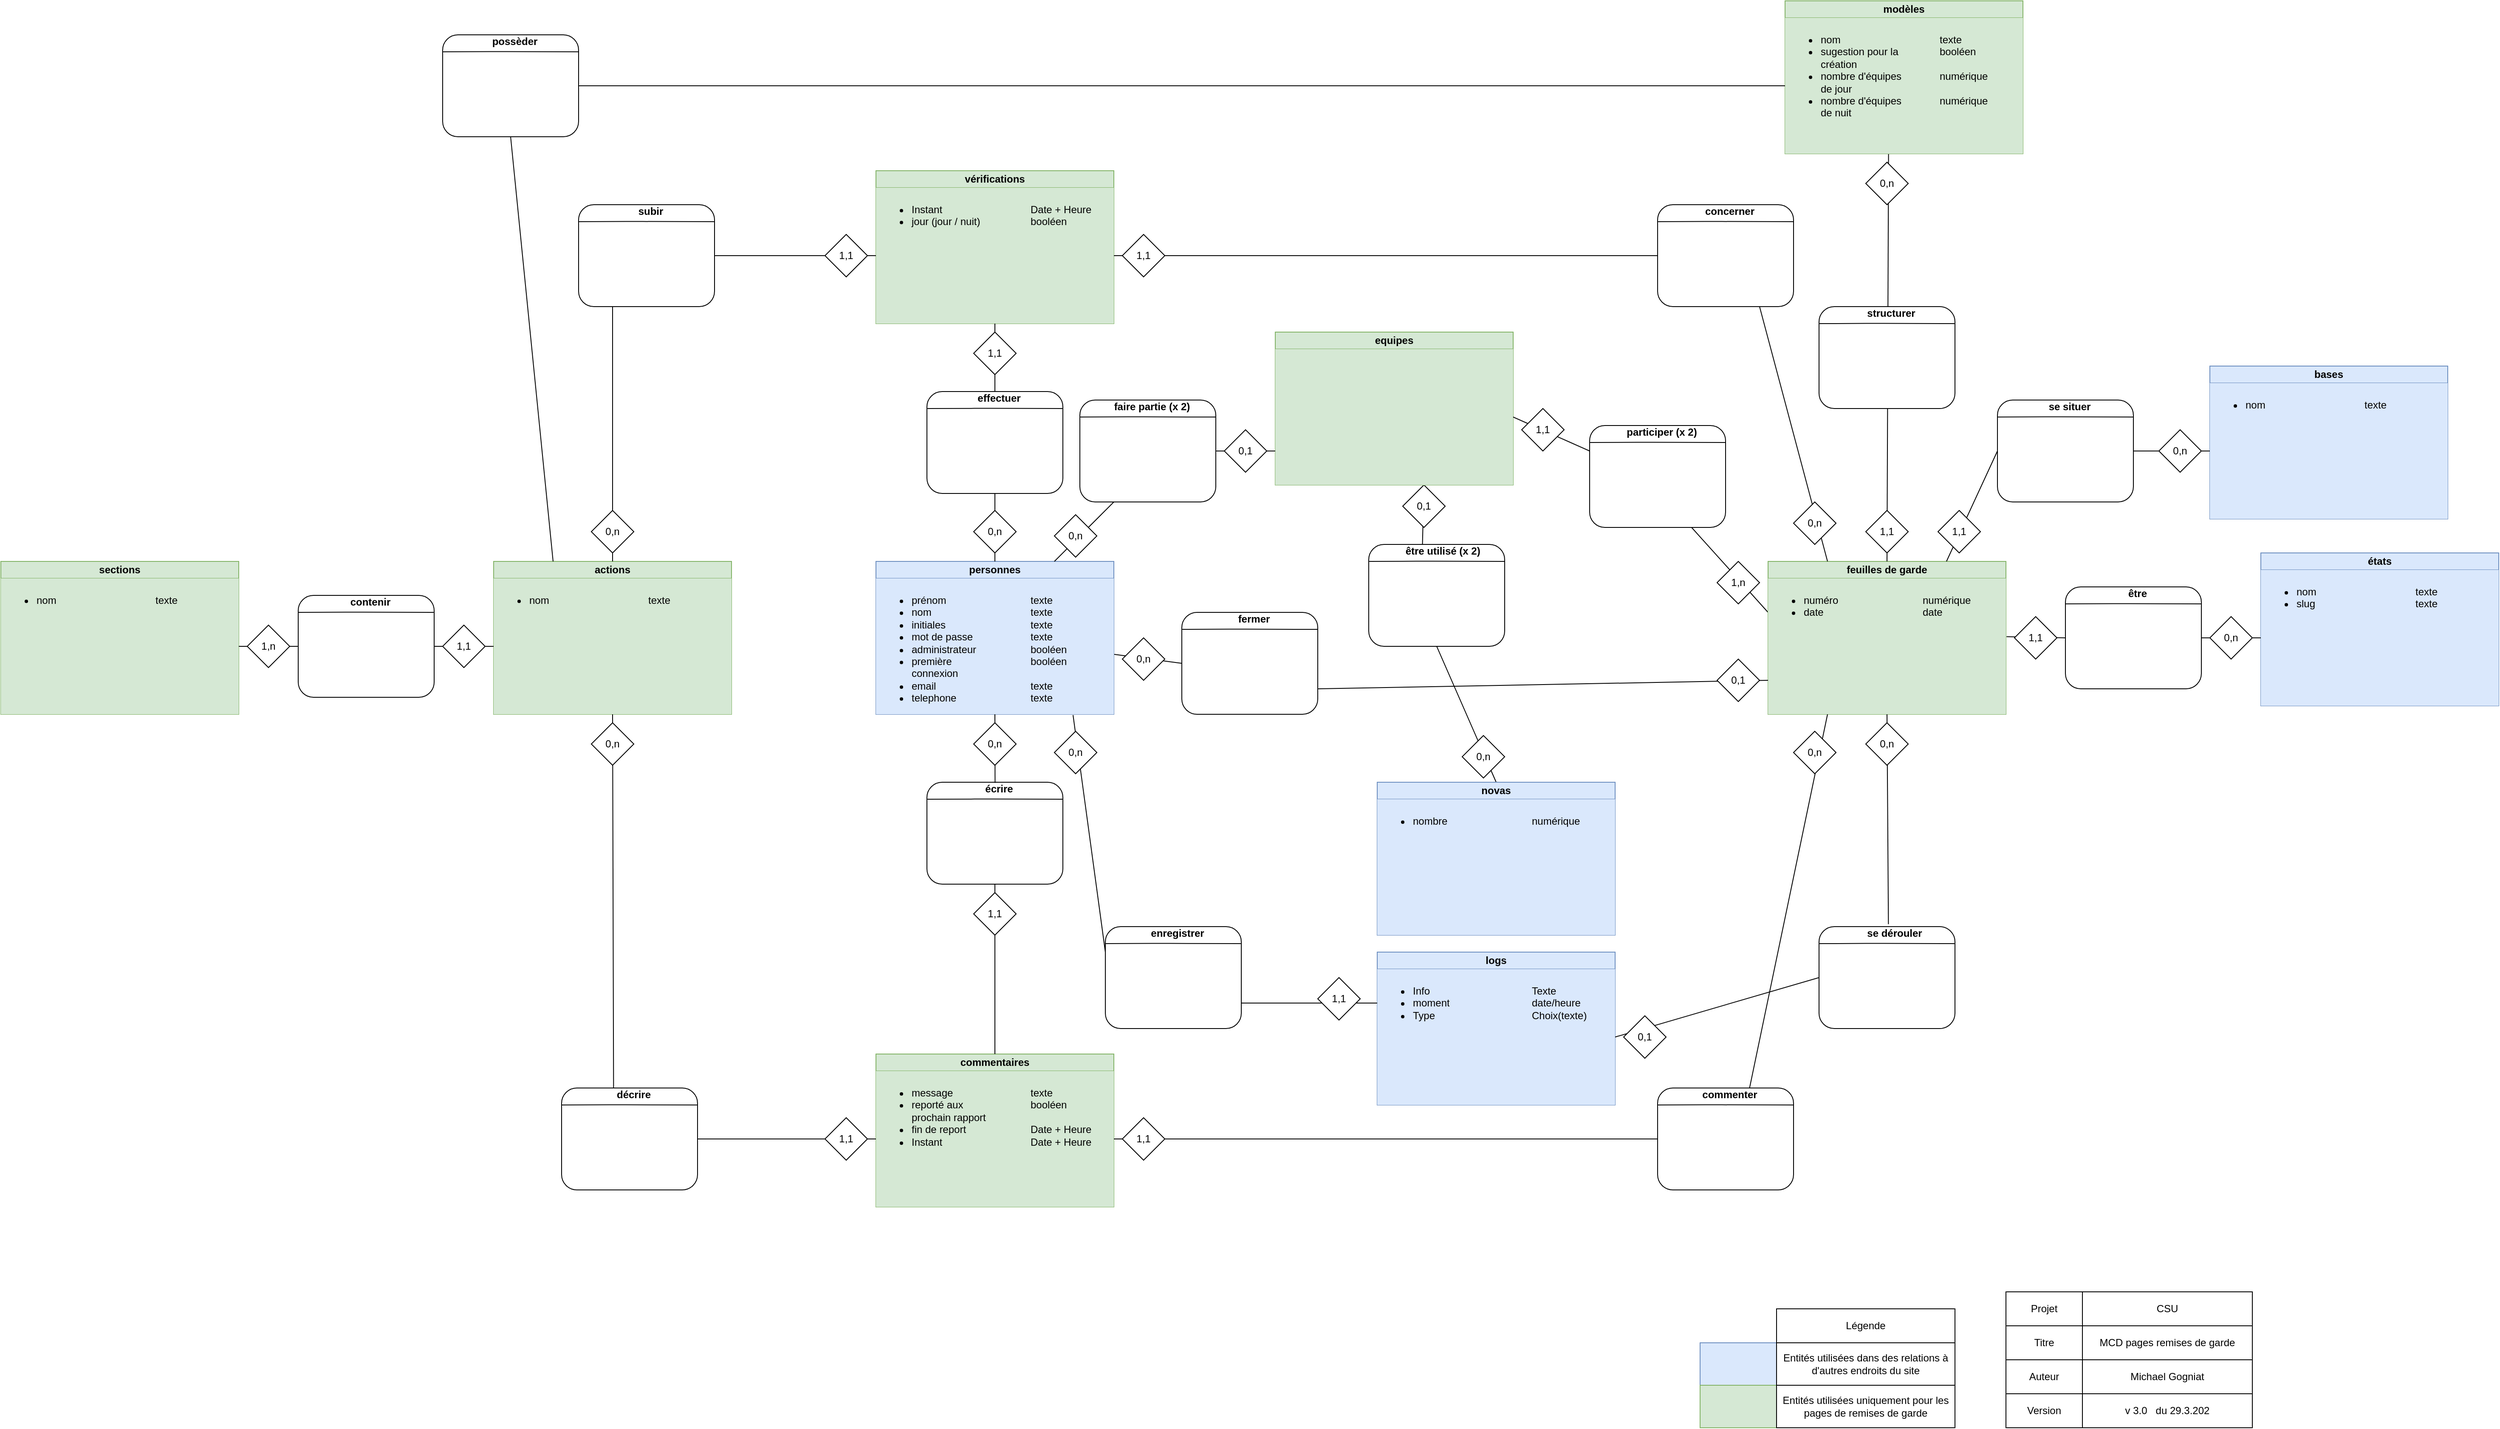 <mxfile version="14.4.3" type="device"><diagram id="kCFvrSDgTSwZs-9DBKdq" name="Page-1"><mxGraphModel dx="4926" dy="2006" grid="1" gridSize="10" guides="1" tooltips="1" connect="1" arrows="1" fold="1" page="1" pageScale="1" pageWidth="1920" pageHeight="1200" math="0" shadow="0"><root><mxCell id="0"/><mxCell id="1" parent="0"/><mxCell id="thHwD_fNtscPLWMLt6jb-26" value="" style="endArrow=none;html=1;entryX=0.5;entryY=0;entryDx=0;entryDy=0;exitX=0.5;exitY=1;exitDx=0;exitDy=0;" parent="1" source="6km4f45n5zLwMDYIi9ON-67" target="6km4f45n5zLwMDYIi9ON-71" edge="1"><mxGeometry width="50" height="50" relative="1" as="geometry"><mxPoint x="-1310" y="380" as="sourcePoint"/><mxPoint x="-1220" y="420" as="targetPoint"/></mxGeometry></mxCell><mxCell id="thHwD_fNtscPLWMLt6jb-24" value="" style="endArrow=none;html=1;entryX=0.25;entryY=0;entryDx=0;entryDy=0;exitX=0.25;exitY=1;exitDx=0;exitDy=0;" parent="1" source="thHwD_fNtscPLWMLt6jb-4" target="6km4f45n5zLwMDYIi9ON-68" edge="1"><mxGeometry width="50" height="50" relative="1" as="geometry"><mxPoint x="-1310" y="380" as="sourcePoint"/><mxPoint x="-1220" y="420" as="targetPoint"/></mxGeometry></mxCell><mxCell id="1MYnVfo8UDA72KDDyyry-32" value="" style="endArrow=none;html=1;entryX=0;entryY=0.5;entryDx=0;entryDy=0;" parent="1" source="6km4f45n5zLwMDYIi9ON-4" target="1MYnVfo8UDA72KDDyyry-24" edge="1"><mxGeometry width="50" height="50" relative="1" as="geometry"><mxPoint x="-1800" y="500" as="sourcePoint"/><mxPoint x="-1710" y="590" as="targetPoint"/></mxGeometry></mxCell><mxCell id="1MYnVfo8UDA72KDDyyry-31" value="" style="endArrow=none;html=1;entryX=0;entryY=0.25;entryDx=0;entryDy=0;exitX=0.75;exitY=1;exitDx=0;exitDy=0;" parent="1" source="thHwD_fNtscPLWMLt6jb-7" target="6km4f45n5zLwMDYIi9ON-12" edge="1"><mxGeometry width="50" height="50" relative="1" as="geometry"><mxPoint x="-1110" y="510" as="sourcePoint"/><mxPoint x="-1031.765" y="1040" as="targetPoint"/></mxGeometry></mxCell><mxCell id="uxbM6FC8pAgQJoMiEQ_j-111" value="Projet" style="rounded=0;whiteSpace=wrap;html=1;labelBackgroundColor=none;align=center;" parent="1" vertex="1"><mxGeometry x="-740" y="1400" width="90" height="40" as="geometry"/></mxCell><mxCell id="uxbM6FC8pAgQJoMiEQ_j-113" value="Titre" style="rounded=0;whiteSpace=wrap;html=1;labelBackgroundColor=none;" parent="1" vertex="1"><mxGeometry x="-740" y="1440" width="90" height="40" as="geometry"/></mxCell><mxCell id="uxbM6FC8pAgQJoMiEQ_j-114" value="Auteur" style="rounded=0;whiteSpace=wrap;html=1;labelBackgroundColor=none;" parent="1" vertex="1"><mxGeometry x="-740" y="1480" width="90" height="40" as="geometry"/></mxCell><mxCell id="uxbM6FC8pAgQJoMiEQ_j-115" value="Version" style="rounded=0;whiteSpace=wrap;html=1;labelBackgroundColor=none;" parent="1" vertex="1"><mxGeometry x="-740" y="1520" width="90" height="40" as="geometry"/></mxCell><mxCell id="uxbM6FC8pAgQJoMiEQ_j-116" value="MCD pages remises de garde" style="rounded=0;whiteSpace=wrap;html=1;labelBackgroundColor=none;align=center;" parent="1" vertex="1"><mxGeometry x="-650" y="1440" width="200" height="40" as="geometry"/></mxCell><mxCell id="uxbM6FC8pAgQJoMiEQ_j-117" value="CSU" style="rounded=0;whiteSpace=wrap;html=1;labelBackgroundColor=none;" parent="1" vertex="1"><mxGeometry x="-650" y="1400" width="200" height="40" as="geometry"/></mxCell><mxCell id="uxbM6FC8pAgQJoMiEQ_j-118" value="v 3.0&amp;nbsp; &amp;nbsp;du 29.3.202" style="rounded=0;whiteSpace=wrap;html=1;labelBackgroundColor=none;" parent="1" vertex="1"><mxGeometry x="-650" y="1520" width="200" height="40" as="geometry"/></mxCell><mxCell id="uxbM6FC8pAgQJoMiEQ_j-119" value="Michael Gogniat" style="rounded=0;whiteSpace=wrap;html=1;labelBackgroundColor=none;" parent="1" vertex="1"><mxGeometry x="-650" y="1480" width="200" height="40" as="geometry"/></mxCell><mxCell id="6km4f45n5zLwMDYIi9ON-1" value="&lt;div style=&quot;box-sizing: border-box ; width: 100% ; padding: 2px&quot;&gt;c&lt;/div&gt;" style="verticalAlign=top;align=center;overflow=fill;html=1;rounded=0;shadow=0;comic=0;labelBackgroundColor=none;strokeColor=#6c8ebf;strokeWidth=1;fillColor=#dae8fc;fontFamily=Verdana;fontSize=12;" parent="1" vertex="1"><mxGeometry x="-2070" y="540" width="280" height="180" as="geometry"/></mxCell><mxCell id="6km4f45n5zLwMDYIi9ON-2" value="&lt;b&gt;personnes&lt;/b&gt;" style="rounded=0;whiteSpace=wrap;html=1;fillColor=#dae8fc;strokeColor=#6C8EBF;" parent="1" vertex="1"><mxGeometry x="-2070" y="540" width="280" height="20" as="geometry"/></mxCell><mxCell id="6km4f45n5zLwMDYIi9ON-3" value="&lt;ul&gt;&lt;li&gt;prénom&lt;/li&gt;&lt;li&gt;nom&lt;/li&gt;&lt;li&gt;initiales&lt;/li&gt;&lt;li&gt;mot de passe&lt;/li&gt;&lt;li&gt;administrateur&lt;/li&gt;&lt;li&gt;première connexion&lt;/li&gt;&lt;li&gt;email&lt;/li&gt;&lt;li&gt;telephone&lt;/li&gt;&lt;/ul&gt;" style="text;fillColor=#dae8fc;html=1;whiteSpace=wrap;verticalAlign=top;overflow=hidden;" parent="1" vertex="1"><mxGeometry x="-2070" y="560" width="140" height="160" as="geometry"/></mxCell><mxCell id="6km4f45n5zLwMDYIi9ON-4" value="&lt;ul&gt;&lt;li&gt;texte&lt;/li&gt;&lt;li&gt;texte&lt;/li&gt;&lt;li&gt;texte&lt;/li&gt;&lt;li&gt;texte&lt;/li&gt;&lt;li&gt;booléen&lt;/li&gt;&lt;li&gt;booléen&lt;/li&gt;&lt;li&gt;&amp;nbsp;&lt;/li&gt;&lt;li&gt;texte&lt;/li&gt;&lt;li&gt;texte&lt;/li&gt;&lt;/ul&gt;" style="text;fillColor=#dae8fc;html=1;whiteSpace=wrap;verticalAlign=top;overflow=hidden;" parent="1" vertex="1"><mxGeometry x="-1930" y="560" width="140" height="160" as="geometry"/></mxCell><mxCell id="6km4f45n5zLwMDYIi9ON-5" value="" style="rounded=0;whiteSpace=wrap;html=1;fillColor=#dae8fc;strokeColor=none;" parent="1" vertex="1"><mxGeometry x="-1930" y="570" width="40" height="140" as="geometry"/></mxCell><mxCell id="6km4f45n5zLwMDYIi9ON-6" value="c" style="group" parent="1" vertex="1" connectable="0"><mxGeometry x="-2010" y="340" width="160" height="120" as="geometry"/></mxCell><mxCell id="6km4f45n5zLwMDYIi9ON-7" value="" style="rounded=1;whiteSpace=wrap;html=1;" parent="6km4f45n5zLwMDYIi9ON-6" vertex="1"><mxGeometry width="160" height="120" as="geometry"/></mxCell><mxCell id="6km4f45n5zLwMDYIi9ON-8" value="&lt;b&gt;effectuer&lt;/b&gt;" style="text;html=1;strokeColor=none;fillColor=none;align=center;verticalAlign=middle;whiteSpace=wrap;rounded=0;" parent="6km4f45n5zLwMDYIi9ON-6" vertex="1"><mxGeometry x="37.647" width="94.118" height="16.002" as="geometry"/></mxCell><mxCell id="6km4f45n5zLwMDYIi9ON-9" value="" style="endArrow=none;html=1;entryX=1;entryY=0.167;entryDx=0;entryDy=0;entryPerimeter=0;exitX=0;exitY=0.167;exitDx=0;exitDy=0;exitPerimeter=0;" parent="6km4f45n5zLwMDYIi9ON-6" source="6km4f45n5zLwMDYIi9ON-7" target="6km4f45n5zLwMDYIi9ON-7" edge="1"><mxGeometry width="50" height="50" relative="1" as="geometry"><mxPoint x="386.667" y="-204" as="sourcePoint"/><mxPoint x="480" y="-204" as="targetPoint"/><Array as="points"><mxPoint x="65.882" y="19.765"/></Array></mxGeometry></mxCell><mxCell id="6km4f45n5zLwMDYIi9ON-10" value="&lt;div style=&quot;box-sizing: border-box ; width: 100% ; padding: 2px&quot;&gt;cv&lt;/div&gt;" style="verticalAlign=top;align=center;overflow=fill;html=1;rounded=0;shadow=0;comic=0;labelBackgroundColor=none;strokeColor=#82b366;strokeWidth=1;fillColor=#d5e8d4;fontFamily=Verdana;fontSize=12;" parent="1" vertex="1"><mxGeometry x="-1020" y="540" width="280" height="180" as="geometry"/></mxCell><mxCell id="6km4f45n5zLwMDYIi9ON-11" value="&lt;b&gt;feuilles de garde&lt;/b&gt;" style="rounded=0;whiteSpace=wrap;html=1;fillColor=#d5e8d4;strokeColor=#82b366;" parent="1" vertex="1"><mxGeometry x="-1020" y="540" width="280" height="20" as="geometry"/></mxCell><mxCell id="6km4f45n5zLwMDYIi9ON-12" value="&lt;ul&gt;&lt;li&gt;numéro&lt;/li&gt;&lt;li&gt;date&lt;/li&gt;&lt;/ul&gt;" style="text;fillColor=#d5e8d4;html=1;whiteSpace=wrap;verticalAlign=top;overflow=hidden;" parent="1" vertex="1"><mxGeometry x="-1020" y="560" width="140" height="160" as="geometry"/></mxCell><mxCell id="6km4f45n5zLwMDYIi9ON-13" value="&lt;ul&gt;&lt;li&gt;numérique&lt;/li&gt;&lt;li&gt;date&lt;/li&gt;&lt;/ul&gt;" style="text;fillColor=#d5e8d4;html=1;whiteSpace=wrap;verticalAlign=top;overflow=hidden;" parent="1" vertex="1"><mxGeometry x="-880" y="560" width="140" height="160" as="geometry"/></mxCell><mxCell id="6km4f45n5zLwMDYIi9ON-14" value="" style="rounded=0;whiteSpace=wrap;html=1;fillColor=#d5e8d4;strokeColor=none;" parent="1" vertex="1"><mxGeometry x="-880" y="570" width="40" height="140" as="geometry"/></mxCell><mxCell id="6km4f45n5zLwMDYIi9ON-15" value="&lt;div style=&quot;box-sizing: border-box ; width: 100% ; padding: 2px&quot;&gt;c&lt;/div&gt;" style="verticalAlign=top;align=center;overflow=fill;html=1;rounded=0;shadow=0;comic=0;labelBackgroundColor=none;strokeColor=#82b366;strokeWidth=1;fillColor=#d5e8d4;fontFamily=Verdana;fontSize=12;" parent="1" vertex="1"><mxGeometry x="-2520" y="540" width="280" height="180" as="geometry"/></mxCell><mxCell id="6km4f45n5zLwMDYIi9ON-16" value="&lt;b&gt;actions&lt;/b&gt;" style="rounded=0;whiteSpace=wrap;html=1;fillColor=#d5e8d4;strokeColor=#82b366;" parent="1" vertex="1"><mxGeometry x="-2520" y="540" width="280" height="20" as="geometry"/></mxCell><mxCell id="6km4f45n5zLwMDYIi9ON-17" value="&lt;ul&gt;&lt;li&gt;nom&lt;/li&gt;&lt;/ul&gt;" style="text;fillColor=#d5e8d4;html=1;whiteSpace=wrap;verticalAlign=top;overflow=hidden;" parent="1" vertex="1"><mxGeometry x="-2520" y="560" width="140" height="160" as="geometry"/></mxCell><mxCell id="6km4f45n5zLwMDYIi9ON-18" value="&lt;ul&gt;&lt;li&gt;texte&lt;br&gt;&lt;/li&gt;&lt;/ul&gt;" style="text;fillColor=#d5e8d4;html=1;whiteSpace=wrap;verticalAlign=top;overflow=hidden;" parent="1" vertex="1"><mxGeometry x="-2380" y="560" width="140" height="160" as="geometry"/></mxCell><mxCell id="6km4f45n5zLwMDYIi9ON-19" value="" style="rounded=0;whiteSpace=wrap;html=1;fillColor=#d5e8d4;strokeColor=none;" parent="1" vertex="1"><mxGeometry x="-2380" y="570" width="40" height="140" as="geometry"/></mxCell><mxCell id="6km4f45n5zLwMDYIi9ON-20" value="&lt;div style=&quot;box-sizing: border-box ; width: 100% ; padding: 2px&quot;&gt;cv&lt;/div&gt;" style="verticalAlign=top;align=center;overflow=fill;html=1;rounded=0;shadow=0;comic=0;labelBackgroundColor=none;strokeColor=#82b366;strokeWidth=1;fillColor=#d5e8d4;fontFamily=Verdana;fontSize=12;" parent="1" vertex="1"><mxGeometry x="-2070" y="80" width="280" height="180" as="geometry"/></mxCell><mxCell id="6km4f45n5zLwMDYIi9ON-21" value="&lt;b&gt;vérifications&lt;/b&gt;" style="rounded=0;whiteSpace=wrap;html=1;fillColor=#d5e8d4;strokeColor=#82b366;" parent="1" vertex="1"><mxGeometry x="-2070" y="80" width="280" height="20" as="geometry"/></mxCell><mxCell id="6km4f45n5zLwMDYIi9ON-22" value="&lt;ul&gt;&lt;li&gt;Instant&lt;/li&gt;&lt;li&gt;jour (jour / nuit)&lt;/li&gt;&lt;/ul&gt;" style="text;fillColor=#d5e8d4;html=1;whiteSpace=wrap;verticalAlign=top;overflow=hidden;" parent="1" vertex="1"><mxGeometry x="-2070" y="100" width="140" height="160" as="geometry"/></mxCell><mxCell id="6km4f45n5zLwMDYIi9ON-23" value="&lt;ul&gt;&lt;li&gt;Date + Heure&lt;/li&gt;&lt;li&gt;booléen&lt;/li&gt;&lt;/ul&gt;" style="text;fillColor=#d5e8d4;html=1;whiteSpace=wrap;verticalAlign=top;overflow=hidden;" parent="1" vertex="1"><mxGeometry x="-1930" y="100" width="140" height="160" as="geometry"/></mxCell><mxCell id="6km4f45n5zLwMDYIi9ON-24" value="" style="rounded=0;whiteSpace=wrap;html=1;fillColor=#d5e8d4;strokeColor=none;" parent="1" vertex="1"><mxGeometry x="-1930" y="110" width="40" height="140" as="geometry"/></mxCell><mxCell id="6km4f45n5zLwMDYIi9ON-25" value="c" style="group" parent="1" vertex="1" connectable="0"><mxGeometry x="-1150" y="120" width="160" height="120" as="geometry"/></mxCell><mxCell id="6km4f45n5zLwMDYIi9ON-26" value="" style="rounded=1;whiteSpace=wrap;html=1;" parent="6km4f45n5zLwMDYIi9ON-25" vertex="1"><mxGeometry width="160" height="120" as="geometry"/></mxCell><mxCell id="6km4f45n5zLwMDYIi9ON-27" value="&lt;b&gt;concerner&lt;/b&gt;" style="text;html=1;strokeColor=none;fillColor=none;align=center;verticalAlign=middle;whiteSpace=wrap;rounded=0;" parent="6km4f45n5zLwMDYIi9ON-25" vertex="1"><mxGeometry x="37.647" width="94.118" height="16.002" as="geometry"/></mxCell><mxCell id="6km4f45n5zLwMDYIi9ON-28" value="" style="endArrow=none;html=1;entryX=1;entryY=0.167;entryDx=0;entryDy=0;entryPerimeter=0;exitX=0;exitY=0.167;exitDx=0;exitDy=0;exitPerimeter=0;" parent="6km4f45n5zLwMDYIi9ON-25" source="6km4f45n5zLwMDYIi9ON-26" target="6km4f45n5zLwMDYIi9ON-26" edge="1"><mxGeometry width="50" height="50" relative="1" as="geometry"><mxPoint x="386.667" y="-204" as="sourcePoint"/><mxPoint x="480" y="-204" as="targetPoint"/><Array as="points"><mxPoint x="65.882" y="19.765"/></Array></mxGeometry></mxCell><mxCell id="6km4f45n5zLwMDYIi9ON-29" value="c" style="group" parent="1" vertex="1" connectable="0"><mxGeometry x="-2420" y="120" width="160" height="120" as="geometry"/></mxCell><mxCell id="6km4f45n5zLwMDYIi9ON-30" value="" style="rounded=1;whiteSpace=wrap;html=1;" parent="6km4f45n5zLwMDYIi9ON-29" vertex="1"><mxGeometry width="160" height="120" as="geometry"/></mxCell><mxCell id="6km4f45n5zLwMDYIi9ON-31" value="&lt;b&gt;subir&lt;/b&gt;" style="text;html=1;strokeColor=none;fillColor=none;align=center;verticalAlign=middle;whiteSpace=wrap;rounded=0;" parent="6km4f45n5zLwMDYIi9ON-29" vertex="1"><mxGeometry x="37.647" width="94.118" height="16.002" as="geometry"/></mxCell><mxCell id="6km4f45n5zLwMDYIi9ON-32" value="" style="endArrow=none;html=1;entryX=1;entryY=0.167;entryDx=0;entryDy=0;entryPerimeter=0;exitX=0;exitY=0.167;exitDx=0;exitDy=0;exitPerimeter=0;" parent="6km4f45n5zLwMDYIi9ON-29" source="6km4f45n5zLwMDYIi9ON-30" target="6km4f45n5zLwMDYIi9ON-30" edge="1"><mxGeometry width="50" height="50" relative="1" as="geometry"><mxPoint x="386.667" y="-204" as="sourcePoint"/><mxPoint x="480" y="-204" as="targetPoint"/><Array as="points"><mxPoint x="65.882" y="19.765"/></Array></mxGeometry></mxCell><mxCell id="6km4f45n5zLwMDYIi9ON-33" value="&lt;div style=&quot;box-sizing: border-box ; width: 100% ; padding: 2px&quot;&gt;c&lt;/div&gt;" style="verticalAlign=top;align=center;overflow=fill;html=1;rounded=0;shadow=0;comic=0;labelBackgroundColor=none;strokeColor=#82b366;strokeWidth=1;fillColor=#d5e8d4;fontFamily=Verdana;fontSize=12;" parent="1" vertex="1"><mxGeometry x="-3100" y="540" width="280" height="180" as="geometry"/></mxCell><mxCell id="6km4f45n5zLwMDYIi9ON-34" value="&lt;b&gt;sections&lt;/b&gt;" style="rounded=0;whiteSpace=wrap;html=1;fillColor=#d5e8d4;strokeColor=#82b366;" parent="1" vertex="1"><mxGeometry x="-3100" y="540" width="280" height="20" as="geometry"/></mxCell><mxCell id="6km4f45n5zLwMDYIi9ON-35" value="&lt;ul&gt;&lt;li&gt;nom&lt;/li&gt;&lt;/ul&gt;" style="text;fillColor=#d5e8d4;html=1;whiteSpace=wrap;verticalAlign=top;overflow=hidden;" parent="1" vertex="1"><mxGeometry x="-3100" y="560" width="140" height="160" as="geometry"/></mxCell><mxCell id="6km4f45n5zLwMDYIi9ON-36" value="&lt;ul&gt;&lt;li&gt;texte&lt;/li&gt;&lt;/ul&gt;" style="text;fillColor=#d5e8d4;html=1;whiteSpace=wrap;verticalAlign=top;overflow=hidden;" parent="1" vertex="1"><mxGeometry x="-2960" y="560" width="140" height="160" as="geometry"/></mxCell><mxCell id="6km4f45n5zLwMDYIi9ON-37" value="" style="rounded=0;whiteSpace=wrap;html=1;fillColor=#d5e8d4;strokeColor=none;" parent="1" vertex="1"><mxGeometry x="-2960" y="570" width="40" height="140" as="geometry"/></mxCell><mxCell id="6km4f45n5zLwMDYIi9ON-42" value="c" style="group" parent="1" vertex="1" connectable="0"><mxGeometry x="-2750" y="580" width="160" height="120" as="geometry"/></mxCell><mxCell id="6km4f45n5zLwMDYIi9ON-43" value="" style="rounded=1;whiteSpace=wrap;html=1;" parent="6km4f45n5zLwMDYIi9ON-42" vertex="1"><mxGeometry width="160" height="120" as="geometry"/></mxCell><mxCell id="6km4f45n5zLwMDYIi9ON-44" value="&lt;b&gt;contenir&lt;/b&gt;" style="text;html=1;strokeColor=none;fillColor=none;align=center;verticalAlign=middle;whiteSpace=wrap;rounded=0;" parent="6km4f45n5zLwMDYIi9ON-42" vertex="1"><mxGeometry x="37.647" width="94.118" height="16.002" as="geometry"/></mxCell><mxCell id="6km4f45n5zLwMDYIi9ON-45" value="" style="endArrow=none;html=1;entryX=1;entryY=0.167;entryDx=0;entryDy=0;entryPerimeter=0;exitX=0;exitY=0.167;exitDx=0;exitDy=0;exitPerimeter=0;" parent="6km4f45n5zLwMDYIi9ON-42" source="6km4f45n5zLwMDYIi9ON-43" target="6km4f45n5zLwMDYIi9ON-43" edge="1"><mxGeometry width="50" height="50" relative="1" as="geometry"><mxPoint x="386.667" y="-204" as="sourcePoint"/><mxPoint x="480" y="-204" as="targetPoint"/><Array as="points"><mxPoint x="65.882" y="19.765"/></Array></mxGeometry></mxCell><mxCell id="6km4f45n5zLwMDYIi9ON-46" value="&lt;div style=&quot;box-sizing: border-box ; width: 100% ; padding: 2px&quot;&gt;c&lt;/div&gt;" style="verticalAlign=top;align=center;overflow=fill;html=1;rounded=0;shadow=0;comic=0;labelBackgroundColor=none;strokeColor=#82b366;strokeWidth=1;fillColor=#d5e8d4;fontFamily=Verdana;fontSize=12;" parent="1" vertex="1"><mxGeometry x="-2070" y="1120" width="280" height="180" as="geometry"/></mxCell><mxCell id="6km4f45n5zLwMDYIi9ON-47" value="&lt;b&gt;commentaires&lt;/b&gt;" style="rounded=0;whiteSpace=wrap;html=1;fillColor=#d5e8d4;strokeColor=#82b366;" parent="1" vertex="1"><mxGeometry x="-2070" y="1120" width="280" height="20" as="geometry"/></mxCell><mxCell id="6km4f45n5zLwMDYIi9ON-48" value="&lt;ul&gt;&lt;li&gt;message&lt;/li&gt;&lt;li&gt;reporté aux prochain rapport&lt;/li&gt;&lt;li&gt;fin de report&lt;/li&gt;&lt;li&gt;Instant&lt;/li&gt;&lt;/ul&gt;" style="text;fillColor=#d5e8d4;html=1;whiteSpace=wrap;verticalAlign=top;overflow=hidden;" parent="1" vertex="1"><mxGeometry x="-2070" y="1140" width="140" height="160" as="geometry"/></mxCell><mxCell id="6km4f45n5zLwMDYIi9ON-49" value="&lt;ul&gt;&lt;li&gt;texte&lt;br&gt;&lt;/li&gt;&lt;li&gt;booléen&lt;/li&gt;&lt;li&gt;&lt;br&gt;&lt;/li&gt;&lt;li&gt;Date + Heure&lt;/li&gt;&lt;li&gt;Date + Heure&lt;/li&gt;&lt;/ul&gt;&lt;div&gt;&lt;br&gt;&lt;/div&gt;&lt;div&gt;&lt;br&gt;&lt;/div&gt;" style="text;fillColor=#d5e8d4;html=1;whiteSpace=wrap;verticalAlign=top;overflow=hidden;" parent="1" vertex="1"><mxGeometry x="-1930" y="1140" width="140" height="160" as="geometry"/></mxCell><mxCell id="6km4f45n5zLwMDYIi9ON-50" value="" style="rounded=0;whiteSpace=wrap;html=1;fillColor=#d5e8d4;strokeColor=none;" parent="1" vertex="1"><mxGeometry x="-1930" y="1150" width="40" height="140" as="geometry"/></mxCell><mxCell id="6km4f45n5zLwMDYIi9ON-56" value="&lt;div style=&quot;box-sizing: border-box ; width: 100% ; padding: 2px&quot;&gt;c&lt;/div&gt;" style="verticalAlign=top;align=center;overflow=fill;html=1;rounded=0;shadow=0;comic=0;labelBackgroundColor=none;strokeColor=#6c8ebf;strokeWidth=1;fillColor=#dae8fc;fontFamily=Verdana;fontSize=12;" parent="1" vertex="1"><mxGeometry x="-500" y="310" width="280" height="180" as="geometry"/></mxCell><mxCell id="6km4f45n5zLwMDYIi9ON-57" value="&lt;b&gt;bases&lt;/b&gt;" style="rounded=0;whiteSpace=wrap;html=1;fillColor=#dae8fc;strokeColor=#6C8EBF;" parent="1" vertex="1"><mxGeometry x="-500" y="310" width="280" height="20" as="geometry"/></mxCell><mxCell id="6km4f45n5zLwMDYIi9ON-58" value="&lt;ul&gt;&lt;li&gt;nom&lt;/li&gt;&lt;/ul&gt;" style="text;fillColor=#dae8fc;html=1;whiteSpace=wrap;verticalAlign=top;overflow=hidden;" parent="1" vertex="1"><mxGeometry x="-500" y="330" width="140" height="160" as="geometry"/></mxCell><mxCell id="6km4f45n5zLwMDYIi9ON-59" value="&lt;ul&gt;&lt;li&gt;texte&lt;br&gt;&lt;/li&gt;&lt;/ul&gt;" style="text;fillColor=#dae8fc;html=1;whiteSpace=wrap;verticalAlign=top;overflow=hidden;" parent="1" vertex="1"><mxGeometry x="-360" y="330" width="140" height="160" as="geometry"/></mxCell><mxCell id="6km4f45n5zLwMDYIi9ON-60" value="" style="rounded=0;whiteSpace=wrap;html=1;fillColor=#dae8fc;strokeColor=none;" parent="1" vertex="1"><mxGeometry x="-360" y="340" width="40" height="140" as="geometry"/></mxCell><mxCell id="6km4f45n5zLwMDYIi9ON-61" value="c" style="group" parent="1" vertex="1" connectable="0"><mxGeometry x="-750" y="350" width="160" height="120" as="geometry"/></mxCell><mxCell id="6km4f45n5zLwMDYIi9ON-62" value="" style="rounded=1;whiteSpace=wrap;html=1;" parent="6km4f45n5zLwMDYIi9ON-61" vertex="1"><mxGeometry width="160" height="120" as="geometry"/></mxCell><mxCell id="6km4f45n5zLwMDYIi9ON-63" value="&lt;b&gt;se situer&lt;/b&gt;" style="text;html=1;strokeColor=none;fillColor=none;align=center;verticalAlign=middle;whiteSpace=wrap;rounded=0;" parent="6km4f45n5zLwMDYIi9ON-61" vertex="1"><mxGeometry x="37.647" width="94.118" height="16.002" as="geometry"/></mxCell><mxCell id="6km4f45n5zLwMDYIi9ON-64" value="" style="endArrow=none;html=1;entryX=1;entryY=0.167;entryDx=0;entryDy=0;entryPerimeter=0;exitX=0;exitY=0.167;exitDx=0;exitDy=0;exitPerimeter=0;" parent="6km4f45n5zLwMDYIi9ON-61" source="6km4f45n5zLwMDYIi9ON-62" target="6km4f45n5zLwMDYIi9ON-62" edge="1"><mxGeometry width="50" height="50" relative="1" as="geometry"><mxPoint x="386.667" y="-204" as="sourcePoint"/><mxPoint x="480" y="-204" as="targetPoint"/><Array as="points"><mxPoint x="65.882" y="19.765"/></Array></mxGeometry></mxCell><mxCell id="6km4f45n5zLwMDYIi9ON-66" value="c" style="group" parent="1" vertex="1" connectable="0"><mxGeometry x="-1490" y="520" width="160" height="120" as="geometry"/></mxCell><mxCell id="6km4f45n5zLwMDYIi9ON-67" value="" style="rounded=1;whiteSpace=wrap;html=1;" parent="6km4f45n5zLwMDYIi9ON-66" vertex="1"><mxGeometry width="160" height="120" as="geometry"/></mxCell><mxCell id="6km4f45n5zLwMDYIi9ON-68" value="&lt;b&gt;être utilisé (x 2)&amp;nbsp;&lt;/b&gt;" style="text;html=1;strokeColor=none;fillColor=none;align=center;verticalAlign=middle;whiteSpace=wrap;rounded=0;" parent="6km4f45n5zLwMDYIi9ON-66" vertex="1"><mxGeometry x="37.65" width="102.35" height="16" as="geometry"/></mxCell><mxCell id="6km4f45n5zLwMDYIi9ON-69" value="" style="endArrow=none;html=1;entryX=1;entryY=0.167;entryDx=0;entryDy=0;entryPerimeter=0;exitX=0;exitY=0.167;exitDx=0;exitDy=0;exitPerimeter=0;" parent="6km4f45n5zLwMDYIi9ON-66" source="6km4f45n5zLwMDYIi9ON-67" target="6km4f45n5zLwMDYIi9ON-67" edge="1"><mxGeometry width="50" height="50" relative="1" as="geometry"><mxPoint x="386.667" y="-204" as="sourcePoint"/><mxPoint x="480" y="-204" as="targetPoint"/><Array as="points"><mxPoint x="65.882" y="19.765"/></Array></mxGeometry></mxCell><mxCell id="6km4f45n5zLwMDYIi9ON-70" value="&lt;div style=&quot;box-sizing: border-box ; width: 100% ; padding: 2px&quot;&gt;cv&lt;/div&gt;" style="verticalAlign=top;align=center;overflow=fill;html=1;rounded=0;shadow=0;comic=0;labelBackgroundColor=none;strokeColor=#6c8ebf;strokeWidth=1;fillColor=#dae8fc;fontFamily=Verdana;fontSize=12;" parent="1" vertex="1"><mxGeometry x="-1480" y="800" width="280" height="180" as="geometry"/></mxCell><mxCell id="6km4f45n5zLwMDYIi9ON-71" value="&lt;b&gt;novas&lt;/b&gt;" style="rounded=0;whiteSpace=wrap;html=1;fillColor=#dae8fc;strokeColor=#6c8ebf;" parent="1" vertex="1"><mxGeometry x="-1480" y="800" width="280" height="20" as="geometry"/></mxCell><mxCell id="6km4f45n5zLwMDYIi9ON-72" value="&lt;ul&gt;&lt;li&gt;nombre&lt;/li&gt;&lt;/ul&gt;" style="text;fillColor=#dae8fc;html=1;whiteSpace=wrap;verticalAlign=top;overflow=hidden;" parent="1" vertex="1"><mxGeometry x="-1480" y="820" width="140" height="160" as="geometry"/></mxCell><mxCell id="6km4f45n5zLwMDYIi9ON-73" value="&lt;ul&gt;&lt;li&gt;numérique&lt;/li&gt;&lt;/ul&gt;" style="text;fillColor=#dae8fc;html=1;whiteSpace=wrap;verticalAlign=top;overflow=hidden;" parent="1" vertex="1"><mxGeometry x="-1340" y="820" width="140" height="160" as="geometry"/></mxCell><mxCell id="6km4f45n5zLwMDYIi9ON-74" value="" style="rounded=0;whiteSpace=wrap;html=1;fillColor=#dae8fc;strokeColor=none;" parent="1" vertex="1"><mxGeometry x="-1340" y="830" width="40" height="140" as="geometry"/></mxCell><mxCell id="6km4f45n5zLwMDYIi9ON-79" value="c" style="group" parent="1" vertex="1" connectable="0"><mxGeometry x="-2010" y="800" width="160" height="120" as="geometry"/></mxCell><mxCell id="6km4f45n5zLwMDYIi9ON-80" value="" style="rounded=1;whiteSpace=wrap;html=1;" parent="6km4f45n5zLwMDYIi9ON-79" vertex="1"><mxGeometry width="160" height="120" as="geometry"/></mxCell><mxCell id="6km4f45n5zLwMDYIi9ON-81" value="&lt;b&gt;écrire&lt;/b&gt;" style="text;html=1;strokeColor=none;fillColor=none;align=center;verticalAlign=middle;whiteSpace=wrap;rounded=0;" parent="6km4f45n5zLwMDYIi9ON-79" vertex="1"><mxGeometry x="37.647" width="94.118" height="16.002" as="geometry"/></mxCell><mxCell id="6km4f45n5zLwMDYIi9ON-82" value="" style="endArrow=none;html=1;entryX=1;entryY=0.167;entryDx=0;entryDy=0;entryPerimeter=0;exitX=0;exitY=0.167;exitDx=0;exitDy=0;exitPerimeter=0;" parent="6km4f45n5zLwMDYIi9ON-79" source="6km4f45n5zLwMDYIi9ON-80" target="6km4f45n5zLwMDYIi9ON-80" edge="1"><mxGeometry width="50" height="50" relative="1" as="geometry"><mxPoint x="386.667" y="-204" as="sourcePoint"/><mxPoint x="480" y="-204" as="targetPoint"/><Array as="points"><mxPoint x="65.882" y="19.765"/></Array></mxGeometry></mxCell><mxCell id="6km4f45n5zLwMDYIi9ON-90" value="" style="endArrow=none;html=1;entryX=1;entryY=0.5;entryDx=0;entryDy=0;exitX=0;exitY=0.5;exitDx=0;exitDy=0;" parent="1" source="6km4f45n5zLwMDYIi9ON-43" target="6km4f45n5zLwMDYIi9ON-36" edge="1"><mxGeometry width="50" height="50" relative="1" as="geometry"><mxPoint x="-1940" y="910" as="sourcePoint"/><mxPoint x="-1890" y="860" as="targetPoint"/></mxGeometry></mxCell><mxCell id="6km4f45n5zLwMDYIi9ON-91" value="" style="endArrow=none;html=1;entryX=1;entryY=0.5;entryDx=0;entryDy=0;exitX=0;exitY=0.5;exitDx=0;exitDy=0;" parent="1" source="6km4f45n5zLwMDYIi9ON-17" target="6km4f45n5zLwMDYIi9ON-43" edge="1"><mxGeometry width="50" height="50" relative="1" as="geometry"><mxPoint x="-2530.0" y="640" as="sourcePoint"/><mxPoint x="-2000" y="110" as="targetPoint"/></mxGeometry></mxCell><mxCell id="6km4f45n5zLwMDYIi9ON-94" value="" style="endArrow=none;html=1;entryX=0.5;entryY=0;entryDx=0;entryDy=0;exitX=0.25;exitY=1;exitDx=0;exitDy=0;" parent="1" source="6km4f45n5zLwMDYIi9ON-30" target="6km4f45n5zLwMDYIi9ON-16" edge="1"><mxGeometry width="50" height="50" relative="1" as="geometry"><mxPoint x="-2420" y="380" as="sourcePoint"/><mxPoint x="-1860" y="-320" as="targetPoint"/></mxGeometry></mxCell><mxCell id="6km4f45n5zLwMDYIi9ON-95" value="" style="endArrow=none;html=1;entryX=1;entryY=0.5;entryDx=0;entryDy=0;exitX=0;exitY=0.5;exitDx=0;exitDy=0;" parent="1" source="6km4f45n5zLwMDYIi9ON-22" target="6km4f45n5zLwMDYIi9ON-30" edge="1"><mxGeometry width="50" height="50" relative="1" as="geometry"><mxPoint x="-2140" y="-20" as="sourcePoint"/><mxPoint x="-2110" y="190" as="targetPoint"/></mxGeometry></mxCell><mxCell id="6km4f45n5zLwMDYIi9ON-96" value="" style="endArrow=none;html=1;entryX=1;entryY=0.5;entryDx=0;entryDy=0;exitX=0;exitY=0.5;exitDx=0;exitDy=0;" parent="1" source="6km4f45n5zLwMDYIi9ON-26" target="6km4f45n5zLwMDYIi9ON-23" edge="1"><mxGeometry width="50" height="50" relative="1" as="geometry"><mxPoint x="-1770" y="-300" as="sourcePoint"/><mxPoint x="-1840" y="-300" as="targetPoint"/></mxGeometry></mxCell><mxCell id="6km4f45n5zLwMDYIi9ON-97" value="" style="endArrow=none;html=1;entryX=0.75;entryY=1;entryDx=0;entryDy=0;exitX=0.25;exitY=0;exitDx=0;exitDy=0;" parent="1" source="6km4f45n5zLwMDYIi9ON-11" target="6km4f45n5zLwMDYIi9ON-26" edge="1"><mxGeometry width="50" height="50" relative="1" as="geometry"><mxPoint x="-910" y="340" as="sourcePoint"/><mxPoint x="-1400" y="-290" as="targetPoint"/></mxGeometry></mxCell><mxCell id="6km4f45n5zLwMDYIi9ON-98" value="" style="endArrow=none;html=1;exitX=0;exitY=1;exitDx=0;exitDy=0;entryX=0.45;entryY=0;entryDx=0;entryDy=0;entryPerimeter=0;" parent="1" source="6km4f45n5zLwMDYIi9ON-23" target="6km4f45n5zLwMDYIi9ON-8" edge="1"><mxGeometry width="50" height="50" relative="1" as="geometry"><mxPoint x="-1750" y="-280" as="sourcePoint"/><mxPoint x="-1970" y="280" as="targetPoint"/></mxGeometry></mxCell><mxCell id="6km4f45n5zLwMDYIi9ON-99" value="" style="endArrow=none;html=1;entryX=0.5;entryY=1;entryDx=0;entryDy=0;exitX=0.5;exitY=0;exitDx=0;exitDy=0;" parent="1" source="6km4f45n5zLwMDYIi9ON-2" target="6km4f45n5zLwMDYIi9ON-7" edge="1"><mxGeometry width="50" height="50" relative="1" as="geometry"><mxPoint x="-1740" y="-270" as="sourcePoint"/><mxPoint x="-1810" y="-270" as="targetPoint"/></mxGeometry></mxCell><mxCell id="6km4f45n5zLwMDYIi9ON-100" value="" style="endArrow=none;html=1;entryX=1;entryY=0.75;entryDx=0;entryDy=0;exitX=0;exitY=0.75;exitDx=0;exitDy=0;" parent="1" source="6km4f45n5zLwMDYIi9ON-12" target="1MYnVfo8UDA72KDDyyry-24" edge="1"><mxGeometry width="50" height="50" relative="1" as="geometry"><mxPoint x="-1300" y="-260" as="sourcePoint"/><mxPoint x="-1110" y="640" as="targetPoint"/></mxGeometry></mxCell><mxCell id="6km4f45n5zLwMDYIi9ON-102" value="" style="endArrow=none;html=1;entryX=1;entryY=0.5;entryDx=0;entryDy=0;exitX=0;exitY=0.5;exitDx=0;exitDy=0;" parent="1" source="6km4f45n5zLwMDYIi9ON-58" target="6km4f45n5zLwMDYIi9ON-62" edge="1"><mxGeometry width="50" height="50" relative="1" as="geometry"><mxPoint x="-1100" y="-30" as="sourcePoint"/><mxPoint x="-1170" y="-30" as="targetPoint"/></mxGeometry></mxCell><mxCell id="6km4f45n5zLwMDYIi9ON-104" value="" style="endArrow=none;html=1;entryX=0.75;entryY=0;entryDx=0;entryDy=0;exitX=0;exitY=0.5;exitDx=0;exitDy=0;" parent="1" source="6km4f45n5zLwMDYIi9ON-62" target="6km4f45n5zLwMDYIi9ON-11" edge="1"><mxGeometry width="50" height="50" relative="1" as="geometry"><mxPoint x="-1260" y="-220" as="sourcePoint"/><mxPoint x="-1330" y="-220" as="targetPoint"/></mxGeometry></mxCell><mxCell id="6km4f45n5zLwMDYIi9ON-106" value="" style="endArrow=none;html=1;entryX=0.452;entryY=0.046;entryDx=0;entryDy=0;exitX=0;exitY=1;exitDx=0;exitDy=0;entryPerimeter=0;" parent="1" source="6km4f45n5zLwMDYIi9ON-4" target="6km4f45n5zLwMDYIi9ON-81" edge="1"><mxGeometry width="50" height="50" relative="1" as="geometry"><mxPoint x="-1670" y="-200" as="sourcePoint"/><mxPoint x="-1740" y="-200" as="targetPoint"/></mxGeometry></mxCell><mxCell id="6km4f45n5zLwMDYIi9ON-107" value="" style="endArrow=none;html=1;entryX=0.5;entryY=1;entryDx=0;entryDy=0;exitX=0.5;exitY=0;exitDx=0;exitDy=0;" parent="1" source="6km4f45n5zLwMDYIi9ON-47" target="6km4f45n5zLwMDYIi9ON-80" edge="1"><mxGeometry width="50" height="50" relative="1" as="geometry"><mxPoint x="-1570" y="910" as="sourcePoint"/><mxPoint x="-1640" y="910" as="targetPoint"/></mxGeometry></mxCell><mxCell id="6km4f45n5zLwMDYIi9ON-112" value="" style="endArrow=none;html=1;entryX=0;entryY=1;entryDx=0;entryDy=0;exitX=0.25;exitY=0;exitDx=0;exitDy=0;" parent="1" source="6km4f45n5zLwMDYIi9ON-123" target="6km4f45n5zLwMDYIi9ON-18" edge="1"><mxGeometry width="50" height="50" relative="1" as="geometry"><mxPoint x="-2310" y="960" as="sourcePoint"/><mxPoint x="-1680" y="-140" as="targetPoint"/></mxGeometry></mxCell><mxCell id="6km4f45n5zLwMDYIi9ON-113" value="" style="endArrow=none;html=1;entryX=1;entryY=0.5;entryDx=0;entryDy=0;exitX=0;exitY=0.5;exitDx=0;exitDy=0;" parent="1" source="6km4f45n5zLwMDYIi9ON-48" target="6km4f45n5zLwMDYIi9ON-122" edge="1"><mxGeometry width="50" height="50" relative="1" as="geometry"><mxPoint x="-1600" as="sourcePoint"/><mxPoint x="-1670" as="targetPoint"/></mxGeometry></mxCell><mxCell id="6km4f45n5zLwMDYIi9ON-114" value="" style="endArrow=none;html=1;entryX=1;entryY=0.5;entryDx=0;entryDy=0;exitX=0;exitY=0.5;exitDx=0;exitDy=0;" parent="1" source="6km4f45n5zLwMDYIi9ON-117" target="6km4f45n5zLwMDYIi9ON-49" edge="1"><mxGeometry width="50" height="50" relative="1" as="geometry"><mxPoint x="-1590" y="10" as="sourcePoint"/><mxPoint x="-1660" y="10" as="targetPoint"/></mxGeometry></mxCell><mxCell id="6km4f45n5zLwMDYIi9ON-115" value="" style="endArrow=none;html=1;entryX=0.75;entryY=0;entryDx=0;entryDy=0;exitX=0.5;exitY=1;exitDx=0;exitDy=0;" parent="1" source="6km4f45n5zLwMDYIi9ON-12" target="6km4f45n5zLwMDYIi9ON-118" edge="1"><mxGeometry width="50" height="50" relative="1" as="geometry"><mxPoint x="-790" y="880" as="sourcePoint"/><mxPoint x="-1220" y="-110" as="targetPoint"/></mxGeometry></mxCell><mxCell id="6km4f45n5zLwMDYIi9ON-116" value="c" style="group" parent="1" vertex="1" connectable="0"><mxGeometry x="-1150" y="1160" width="160" height="120" as="geometry"/></mxCell><mxCell id="6km4f45n5zLwMDYIi9ON-117" value="" style="rounded=1;whiteSpace=wrap;html=1;" parent="6km4f45n5zLwMDYIi9ON-116" vertex="1"><mxGeometry width="160" height="120" as="geometry"/></mxCell><mxCell id="6km4f45n5zLwMDYIi9ON-118" value="&lt;b&gt;commenter&lt;/b&gt;" style="text;html=1;strokeColor=none;fillColor=none;align=center;verticalAlign=middle;whiteSpace=wrap;rounded=0;" parent="6km4f45n5zLwMDYIi9ON-116" vertex="1"><mxGeometry x="37.647" width="94.118" height="16.002" as="geometry"/></mxCell><mxCell id="6km4f45n5zLwMDYIi9ON-119" value="" style="endArrow=none;html=1;entryX=1;entryY=0.167;entryDx=0;entryDy=0;entryPerimeter=0;exitX=0;exitY=0.167;exitDx=0;exitDy=0;exitPerimeter=0;" parent="6km4f45n5zLwMDYIi9ON-116" source="6km4f45n5zLwMDYIi9ON-117" target="6km4f45n5zLwMDYIi9ON-117" edge="1"><mxGeometry width="50" height="50" relative="1" as="geometry"><mxPoint x="386.667" y="-204" as="sourcePoint"/><mxPoint x="480" y="-204" as="targetPoint"/><Array as="points"><mxPoint x="65.882" y="19.765"/></Array></mxGeometry></mxCell><mxCell id="6km4f45n5zLwMDYIi9ON-121" value="c" style="group" parent="1" vertex="1" connectable="0"><mxGeometry x="-2440" y="1160" width="160" height="120" as="geometry"/></mxCell><mxCell id="6km4f45n5zLwMDYIi9ON-122" value="" style="rounded=1;whiteSpace=wrap;html=1;" parent="6km4f45n5zLwMDYIi9ON-121" vertex="1"><mxGeometry width="160" height="120" as="geometry"/></mxCell><mxCell id="6km4f45n5zLwMDYIi9ON-123" value="&lt;b&gt;décrire&lt;/b&gt;" style="text;html=1;strokeColor=none;fillColor=none;align=center;verticalAlign=middle;whiteSpace=wrap;rounded=0;" parent="6km4f45n5zLwMDYIi9ON-121" vertex="1"><mxGeometry x="37.647" width="94.118" height="16.002" as="geometry"/></mxCell><mxCell id="6km4f45n5zLwMDYIi9ON-124" value="" style="endArrow=none;html=1;entryX=1;entryY=0.167;entryDx=0;entryDy=0;entryPerimeter=0;exitX=0;exitY=0.167;exitDx=0;exitDy=0;exitPerimeter=0;" parent="6km4f45n5zLwMDYIi9ON-121" source="6km4f45n5zLwMDYIi9ON-122" target="6km4f45n5zLwMDYIi9ON-122" edge="1"><mxGeometry width="50" height="50" relative="1" as="geometry"><mxPoint x="386.667" y="-204" as="sourcePoint"/><mxPoint x="480" y="-204" as="targetPoint"/><Array as="points"><mxPoint x="65.882" y="19.765"/></Array></mxGeometry></mxCell><mxCell id="6km4f45n5zLwMDYIi9ON-129" value="" style="rhombus;whiteSpace=wrap;html=1;strokeColor=#000000;fillColor=#ffffff;" parent="1" vertex="1"><mxGeometry x="-1955" y="270" width="50" height="50" as="geometry"/></mxCell><mxCell id="6km4f45n5zLwMDYIi9ON-130" value="1,1" style="text;html=1;strokeColor=none;fillColor=none;align=center;verticalAlign=middle;whiteSpace=wrap;rounded=0;" parent="1" vertex="1"><mxGeometry x="-1945" y="285" width="30" height="20" as="geometry"/></mxCell><mxCell id="6km4f45n5zLwMDYIi9ON-131" value="" style="rhombus;whiteSpace=wrap;html=1;strokeColor=#000000;fillColor=#ffffff;" parent="1" vertex="1"><mxGeometry x="-1955" y="480" width="50" height="50" as="geometry"/></mxCell><mxCell id="6km4f45n5zLwMDYIi9ON-132" value="0,n" style="text;html=1;strokeColor=none;fillColor=none;align=center;verticalAlign=middle;whiteSpace=wrap;rounded=0;" parent="1" vertex="1"><mxGeometry x="-1945" y="495" width="30" height="20" as="geometry"/></mxCell><mxCell id="6km4f45n5zLwMDYIi9ON-133" value="" style="rhombus;whiteSpace=wrap;html=1;strokeColor=#000000;fillColor=#ffffff;" parent="1" vertex="1"><mxGeometry x="-1955" y="730" width="50" height="50" as="geometry"/></mxCell><mxCell id="6km4f45n5zLwMDYIi9ON-134" value="0,n" style="text;html=1;strokeColor=none;fillColor=none;align=center;verticalAlign=middle;whiteSpace=wrap;rounded=0;" parent="1" vertex="1"><mxGeometry x="-1945" y="745" width="30" height="20" as="geometry"/></mxCell><mxCell id="6km4f45n5zLwMDYIi9ON-135" value="" style="rhombus;whiteSpace=wrap;html=1;strokeColor=#000000;fillColor=#ffffff;" parent="1" vertex="1"><mxGeometry x="-1955" y="930" width="50" height="50" as="geometry"/></mxCell><mxCell id="6km4f45n5zLwMDYIi9ON-136" value="1,1" style="text;html=1;strokeColor=none;fillColor=none;align=center;verticalAlign=middle;whiteSpace=wrap;rounded=0;" parent="1" vertex="1"><mxGeometry x="-1945" y="945" width="30" height="20" as="geometry"/></mxCell><mxCell id="6km4f45n5zLwMDYIi9ON-141" value="" style="rhombus;whiteSpace=wrap;html=1;strokeColor=#000000;fillColor=#ffffff;" parent="1" vertex="1"><mxGeometry x="-1080" y="655" width="50" height="50" as="geometry"/></mxCell><mxCell id="6km4f45n5zLwMDYIi9ON-142" value="0,1" style="text;html=1;strokeColor=none;fillColor=none;align=center;verticalAlign=middle;whiteSpace=wrap;rounded=0;" parent="1" vertex="1"><mxGeometry x="-1070" y="670" width="30" height="20" as="geometry"/></mxCell><mxCell id="6km4f45n5zLwMDYIi9ON-145" value="" style="rhombus;whiteSpace=wrap;html=1;strokeColor=#000000;fillColor=#ffffff;" parent="1" vertex="1"><mxGeometry x="-990" y="740" width="50" height="50" as="geometry"/></mxCell><mxCell id="6km4f45n5zLwMDYIi9ON-146" value="0,n" style="text;html=1;strokeColor=none;fillColor=none;align=center;verticalAlign=middle;whiteSpace=wrap;rounded=0;" parent="1" vertex="1"><mxGeometry x="-980" y="755" width="30" height="20" as="geometry"/></mxCell><mxCell id="6km4f45n5zLwMDYIi9ON-147" value="" style="rhombus;whiteSpace=wrap;html=1;strokeColor=#000000;fillColor=#ffffff;" parent="1" vertex="1"><mxGeometry x="-2405" y="730" width="50" height="50" as="geometry"/></mxCell><mxCell id="6km4f45n5zLwMDYIi9ON-148" value="0,n" style="text;html=1;strokeColor=none;fillColor=none;align=center;verticalAlign=middle;whiteSpace=wrap;rounded=0;" parent="1" vertex="1"><mxGeometry x="-2395" y="745" width="30" height="20" as="geometry"/></mxCell><mxCell id="6km4f45n5zLwMDYIi9ON-151" value="" style="rhombus;whiteSpace=wrap;html=1;strokeColor=#000000;fillColor=#ffffff;" parent="1" vertex="1"><mxGeometry x="-1780" y="1195" width="50" height="50" as="geometry"/></mxCell><mxCell id="6km4f45n5zLwMDYIi9ON-152" value="1,1" style="text;html=1;strokeColor=none;fillColor=none;align=center;verticalAlign=middle;whiteSpace=wrap;rounded=0;" parent="1" vertex="1"><mxGeometry x="-1770" y="1210" width="30" height="20" as="geometry"/></mxCell><mxCell id="6km4f45n5zLwMDYIi9ON-153" value="" style="rhombus;whiteSpace=wrap;html=1;strokeColor=#000000;fillColor=#ffffff;" parent="1" vertex="1"><mxGeometry x="-2130" y="1195" width="50" height="50" as="geometry"/></mxCell><mxCell id="6km4f45n5zLwMDYIi9ON-154" value="1,1" style="text;html=1;strokeColor=none;fillColor=none;align=center;verticalAlign=middle;whiteSpace=wrap;rounded=0;" parent="1" vertex="1"><mxGeometry x="-2120" y="1210" width="30" height="20" as="geometry"/></mxCell><mxCell id="6km4f45n5zLwMDYIi9ON-155" value="" style="rhombus;whiteSpace=wrap;html=1;strokeColor=#000000;fillColor=#ffffff;" parent="1" vertex="1"><mxGeometry x="-2580" y="615" width="50" height="50" as="geometry"/></mxCell><mxCell id="6km4f45n5zLwMDYIi9ON-156" value="1,1" style="text;html=1;strokeColor=none;fillColor=none;align=center;verticalAlign=middle;whiteSpace=wrap;rounded=0;" parent="1" vertex="1"><mxGeometry x="-2570" y="630" width="30" height="20" as="geometry"/></mxCell><mxCell id="6km4f45n5zLwMDYIi9ON-157" value="" style="rhombus;whiteSpace=wrap;html=1;strokeColor=#000000;fillColor=#ffffff;" parent="1" vertex="1"><mxGeometry x="-2810" y="615" width="50" height="50" as="geometry"/></mxCell><mxCell id="6km4f45n5zLwMDYIi9ON-158" value="1,n" style="text;html=1;strokeColor=none;fillColor=none;align=center;verticalAlign=middle;whiteSpace=wrap;rounded=0;" parent="1" vertex="1"><mxGeometry x="-2800" y="630" width="30" height="20" as="geometry"/></mxCell><mxCell id="6km4f45n5zLwMDYIi9ON-159" value="" style="rhombus;whiteSpace=wrap;html=1;strokeColor=#000000;fillColor=#ffffff;" parent="1" vertex="1"><mxGeometry x="-2405" y="480" width="50" height="50" as="geometry"/></mxCell><mxCell id="6km4f45n5zLwMDYIi9ON-160" value="0,n" style="text;html=1;strokeColor=none;fillColor=none;align=center;verticalAlign=middle;whiteSpace=wrap;rounded=0;" parent="1" vertex="1"><mxGeometry x="-2395" y="495" width="30" height="20" as="geometry"/></mxCell><mxCell id="6km4f45n5zLwMDYIi9ON-161" value="" style="rhombus;whiteSpace=wrap;html=1;strokeColor=#000000;fillColor=#ffffff;" parent="1" vertex="1"><mxGeometry x="-2130" y="155" width="50" height="50" as="geometry"/></mxCell><mxCell id="6km4f45n5zLwMDYIi9ON-162" value="1,1" style="text;html=1;strokeColor=none;fillColor=none;align=center;verticalAlign=middle;whiteSpace=wrap;rounded=0;" parent="1" vertex="1"><mxGeometry x="-2120" y="170" width="30" height="20" as="geometry"/></mxCell><mxCell id="6km4f45n5zLwMDYIi9ON-163" value="" style="rhombus;whiteSpace=wrap;html=1;strokeColor=#000000;fillColor=#ffffff;" parent="1" vertex="1"><mxGeometry x="-1780" y="155" width="50" height="50" as="geometry"/></mxCell><mxCell id="6km4f45n5zLwMDYIi9ON-164" value="1,1" style="text;html=1;strokeColor=none;fillColor=none;align=center;verticalAlign=middle;whiteSpace=wrap;rounded=0;" parent="1" vertex="1"><mxGeometry x="-1770" y="170" width="30" height="20" as="geometry"/></mxCell><mxCell id="6km4f45n5zLwMDYIi9ON-165" value="" style="rhombus;whiteSpace=wrap;html=1;strokeColor=#000000;fillColor=#ffffff;" parent="1" vertex="1"><mxGeometry x="-990" y="470" width="50" height="50" as="geometry"/></mxCell><mxCell id="6km4f45n5zLwMDYIi9ON-166" value="0,n" style="text;html=1;strokeColor=none;fillColor=none;align=center;verticalAlign=middle;whiteSpace=wrap;rounded=0;" parent="1" vertex="1"><mxGeometry x="-980" y="485" width="30" height="20" as="geometry"/></mxCell><mxCell id="6km4f45n5zLwMDYIi9ON-167" value="" style="rhombus;whiteSpace=wrap;html=1;strokeColor=#000000;fillColor=#ffffff;" parent="1" vertex="1"><mxGeometry x="-820" y="480" width="50" height="50" as="geometry"/></mxCell><mxCell id="6km4f45n5zLwMDYIi9ON-168" value="1,1" style="text;html=1;strokeColor=none;fillColor=none;align=center;verticalAlign=middle;whiteSpace=wrap;rounded=0;" parent="1" vertex="1"><mxGeometry x="-810" y="495" width="30" height="20" as="geometry"/></mxCell><mxCell id="6km4f45n5zLwMDYIi9ON-169" value="" style="rhombus;whiteSpace=wrap;html=1;strokeColor=#000000;fillColor=#ffffff;" parent="1" vertex="1"><mxGeometry x="-560" y="385" width="50" height="50" as="geometry"/></mxCell><mxCell id="6km4f45n5zLwMDYIi9ON-170" value="0,n" style="text;html=1;strokeColor=none;fillColor=none;align=center;verticalAlign=middle;whiteSpace=wrap;rounded=0;" parent="1" vertex="1"><mxGeometry x="-550" y="400" width="30" height="20" as="geometry"/></mxCell><mxCell id="6km4f45n5zLwMDYIi9ON-171" value="" style="rhombus;whiteSpace=wrap;html=1;strokeColor=#000000;fillColor=#ffffff;" parent="1" vertex="1"><mxGeometry x="-1450" y="450" width="50" height="50" as="geometry"/></mxCell><mxCell id="6km4f45n5zLwMDYIi9ON-172" value="0,1" style="text;html=1;strokeColor=none;fillColor=none;align=center;verticalAlign=middle;whiteSpace=wrap;rounded=0;" parent="1" vertex="1"><mxGeometry x="-1440" y="465" width="30" height="20" as="geometry"/></mxCell><mxCell id="6km4f45n5zLwMDYIi9ON-173" value="" style="rhombus;whiteSpace=wrap;html=1;strokeColor=#000000;fillColor=#ffffff;" parent="1" vertex="1"><mxGeometry x="-1380" y="745" width="50" height="50" as="geometry"/></mxCell><mxCell id="6km4f45n5zLwMDYIi9ON-174" value="0,n" style="text;html=1;strokeColor=none;fillColor=none;align=center;verticalAlign=middle;whiteSpace=wrap;rounded=0;" parent="1" vertex="1"><mxGeometry x="-1370" y="760" width="30" height="20" as="geometry"/></mxCell><mxCell id="6km4f45n5zLwMDYIi9ON-176" value="c" style="group" parent="1" vertex="1" connectable="0"><mxGeometry x="-670" y="570" width="160" height="120" as="geometry"/></mxCell><mxCell id="6km4f45n5zLwMDYIi9ON-177" value="" style="rounded=1;whiteSpace=wrap;html=1;" parent="6km4f45n5zLwMDYIi9ON-176" vertex="1"><mxGeometry width="160" height="120" as="geometry"/></mxCell><mxCell id="6km4f45n5zLwMDYIi9ON-178" value="&lt;b&gt;être&lt;/b&gt;" style="text;html=1;strokeColor=none;fillColor=none;align=center;verticalAlign=middle;whiteSpace=wrap;rounded=0;" parent="6km4f45n5zLwMDYIi9ON-176" vertex="1"><mxGeometry x="37.647" width="94.118" height="16.002" as="geometry"/></mxCell><mxCell id="6km4f45n5zLwMDYIi9ON-179" value="" style="endArrow=none;html=1;entryX=1;entryY=0.167;entryDx=0;entryDy=0;entryPerimeter=0;exitX=0;exitY=0.167;exitDx=0;exitDy=0;exitPerimeter=0;" parent="6km4f45n5zLwMDYIi9ON-176" source="6km4f45n5zLwMDYIi9ON-177" target="6km4f45n5zLwMDYIi9ON-177" edge="1"><mxGeometry width="50" height="50" relative="1" as="geometry"><mxPoint x="386.667" y="-204" as="sourcePoint"/><mxPoint x="480" y="-204" as="targetPoint"/><Array as="points"><mxPoint x="65.882" y="19.765"/></Array></mxGeometry></mxCell><mxCell id="6km4f45n5zLwMDYIi9ON-180" value="&lt;div style=&quot;box-sizing: border-box ; width: 100% ; padding: 2px&quot;&gt;c&lt;/div&gt;" style="verticalAlign=top;align=center;overflow=fill;html=1;rounded=0;shadow=0;comic=0;labelBackgroundColor=none;strokeColor=#6c8ebf;strokeWidth=1;fillColor=#dae8fc;fontFamily=Verdana;fontSize=12;" parent="1" vertex="1"><mxGeometry x="-440" y="530" width="280" height="180" as="geometry"/></mxCell><mxCell id="6km4f45n5zLwMDYIi9ON-181" value="&lt;b&gt;états&lt;/b&gt;" style="rounded=0;whiteSpace=wrap;html=1;fillColor=#dae8fc;strokeColor=#6c8ebf;" parent="1" vertex="1"><mxGeometry x="-440" y="530" width="280" height="20" as="geometry"/></mxCell><mxCell id="6km4f45n5zLwMDYIi9ON-182" value="&lt;ul&gt;&lt;li&gt;nom&lt;/li&gt;&lt;li&gt;slug&lt;/li&gt;&lt;/ul&gt;" style="text;fillColor=#dae8fc;html=1;whiteSpace=wrap;verticalAlign=top;overflow=hidden;" parent="1" vertex="1"><mxGeometry x="-440" y="550" width="140" height="160" as="geometry"/></mxCell><mxCell id="6km4f45n5zLwMDYIi9ON-183" value="&lt;ul&gt;&lt;li&gt;texte&lt;br&gt;&lt;/li&gt;&lt;li&gt;texte&lt;/li&gt;&lt;/ul&gt;" style="text;fillColor=#dae8fc;html=1;whiteSpace=wrap;verticalAlign=top;overflow=hidden;" parent="1" vertex="1"><mxGeometry x="-300" y="550" width="140" height="160" as="geometry"/></mxCell><mxCell id="6km4f45n5zLwMDYIi9ON-184" value="" style="rounded=0;whiteSpace=wrap;html=1;fillColor=#dae8fc;strokeColor=none;" parent="1" vertex="1"><mxGeometry x="-300" y="560" width="40" height="140" as="geometry"/></mxCell><mxCell id="6km4f45n5zLwMDYIi9ON-185" value="" style="endArrow=none;html=1;entryX=1;entryY=0.5;entryDx=0;entryDy=0;exitX=0;exitY=0.5;exitDx=0;exitDy=0;" parent="1" source="6km4f45n5zLwMDYIi9ON-182" target="6km4f45n5zLwMDYIi9ON-177" edge="1"><mxGeometry width="50" height="50" relative="1" as="geometry"><mxPoint x="-730" y="860.0" as="sourcePoint"/><mxPoint x="-800" y="730.0" as="targetPoint"/></mxGeometry></mxCell><mxCell id="6km4f45n5zLwMDYIi9ON-186" value="" style="endArrow=none;html=1;entryX=0;entryY=0.5;entryDx=0;entryDy=0;exitX=1.005;exitY=0.429;exitDx=0;exitDy=0;exitPerimeter=0;" parent="1" source="6km4f45n5zLwMDYIi9ON-13" target="6km4f45n5zLwMDYIi9ON-177" edge="1"><mxGeometry width="50" height="50" relative="1" as="geometry"><mxPoint x="-440" y="640" as="sourcePoint"/><mxPoint x="-520" y="640" as="targetPoint"/></mxGeometry></mxCell><mxCell id="6km4f45n5zLwMDYIi9ON-187" value="" style="rhombus;whiteSpace=wrap;html=1;strokeColor=#000000;fillColor=#ffffff;" parent="1" vertex="1"><mxGeometry x="-730" y="605" width="50" height="50" as="geometry"/></mxCell><mxCell id="6km4f45n5zLwMDYIi9ON-188" value="1,1" style="text;html=1;strokeColor=none;fillColor=none;align=center;verticalAlign=middle;whiteSpace=wrap;rounded=0;" parent="1" vertex="1"><mxGeometry x="-720" y="620" width="30" height="20" as="geometry"/></mxCell><mxCell id="6km4f45n5zLwMDYIi9ON-189" value="" style="rhombus;whiteSpace=wrap;html=1;strokeColor=#000000;fillColor=#ffffff;" parent="1" vertex="1"><mxGeometry x="-500" y="605" width="50" height="50" as="geometry"/></mxCell><mxCell id="6km4f45n5zLwMDYIi9ON-190" value="0,n" style="text;html=1;strokeColor=none;fillColor=none;align=center;verticalAlign=middle;whiteSpace=wrap;rounded=0;" parent="1" vertex="1"><mxGeometry x="-490" y="620" width="30" height="20" as="geometry"/></mxCell><mxCell id="6km4f45n5zLwMDYIi9ON-207" value="" style="rounded=0;whiteSpace=wrap;html=1;labelBackgroundColor=none;fillColor=#dae8fc;strokeColor=#6c8ebf;" parent="1" vertex="1"><mxGeometry x="-1100" y="1460" width="90" height="50" as="geometry"/></mxCell><mxCell id="6km4f45n5zLwMDYIi9ON-210" value="Entités utilisées dans des relations à d'autres endroits du site" style="rounded=0;whiteSpace=wrap;html=1;labelBackgroundColor=none;align=center;" parent="1" vertex="1"><mxGeometry x="-1010" y="1460" width="210" height="50" as="geometry"/></mxCell><mxCell id="6km4f45n5zLwMDYIi9ON-211" value="Légende" style="rounded=0;whiteSpace=wrap;html=1;labelBackgroundColor=none;" parent="1" vertex="1"><mxGeometry x="-1010" y="1420" width="210" height="40" as="geometry"/></mxCell><mxCell id="6km4f45n5zLwMDYIi9ON-214" value="" style="rounded=0;whiteSpace=wrap;html=1;labelBackgroundColor=none;fillColor=#d5e8d4;strokeColor=#82b366;" parent="1" vertex="1"><mxGeometry x="-1100" y="1510" width="90" height="50" as="geometry"/></mxCell><mxCell id="6km4f45n5zLwMDYIi9ON-215" value="Entités utilisées uniquement pour les pages de remises de garde" style="rounded=0;whiteSpace=wrap;html=1;labelBackgroundColor=none;align=center;" parent="1" vertex="1"><mxGeometry x="-1010" y="1510" width="210" height="50" as="geometry"/></mxCell><mxCell id="No1ycKx8nSD2epNNiD5Z-1" value="&lt;div style=&quot;box-sizing: border-box ; width: 100% ; padding: 2px&quot;&gt;cv&lt;/div&gt;" style="verticalAlign=top;align=center;overflow=fill;html=1;rounded=0;shadow=0;comic=0;labelBackgroundColor=none;strokeColor=#82b366;strokeWidth=1;fillColor=#d5e8d4;fontFamily=Verdana;fontSize=12;" parent="1" vertex="1"><mxGeometry x="-1000" y="-120" width="280" height="180" as="geometry"/></mxCell><mxCell id="No1ycKx8nSD2epNNiD5Z-2" value="&lt;b&gt;modèles&lt;/b&gt;" style="rounded=0;whiteSpace=wrap;html=1;fillColor=#d5e8d4;strokeColor=#82b366;" parent="1" vertex="1"><mxGeometry x="-1000" y="-120" width="280" height="20" as="geometry"/></mxCell><mxCell id="No1ycKx8nSD2epNNiD5Z-3" value="&lt;ul&gt;&lt;li&gt;nom&lt;/li&gt;&lt;li&gt;sugestion pour la création&lt;/li&gt;&lt;li&gt;nombre d'équipes de jour&lt;/li&gt;&lt;li&gt;nombre d'équipes de nuit&lt;/li&gt;&lt;/ul&gt;" style="text;fillColor=#d5e8d4;html=1;whiteSpace=wrap;verticalAlign=top;overflow=hidden;" parent="1" vertex="1"><mxGeometry x="-1000" y="-100" width="140" height="160" as="geometry"/></mxCell><mxCell id="No1ycKx8nSD2epNNiD5Z-4" value="&lt;ul&gt;&lt;li&gt;texte&lt;/li&gt;&lt;li&gt;booléen&lt;/li&gt;&lt;li&gt;&amp;nbsp;&lt;/li&gt;&lt;li&gt;numérique&lt;/li&gt;&lt;li&gt;&amp;nbsp;&lt;/li&gt;&lt;li&gt;numérique&lt;/li&gt;&lt;/ul&gt;" style="text;fillColor=#d5e8d4;html=1;whiteSpace=wrap;verticalAlign=top;overflow=hidden;" parent="1" vertex="1"><mxGeometry x="-860" y="-100" width="140" height="160" as="geometry"/></mxCell><mxCell id="No1ycKx8nSD2epNNiD5Z-5" value="" style="rounded=0;whiteSpace=wrap;html=1;fillColor=#d5e8d4;strokeColor=none;" parent="1" vertex="1"><mxGeometry x="-860" y="-90" width="40" height="140" as="geometry"/></mxCell><mxCell id="No1ycKx8nSD2epNNiD5Z-6" value="" style="endArrow=none;html=1;entryX=0.87;entryY=1.003;entryDx=0;entryDy=0;entryPerimeter=0;exitX=0.5;exitY=0;exitDx=0;exitDy=0;" parent="1" source="6km4f45n5zLwMDYIi9ON-11" target="No1ycKx8nSD2epNNiD5Z-3" edge="1"><mxGeometry width="50" height="50" relative="1" as="geometry"><mxPoint x="-880" y="440" as="sourcePoint"/><mxPoint x="-1020" y="250" as="targetPoint"/></mxGeometry></mxCell><mxCell id="No1ycKx8nSD2epNNiD5Z-7" value="" style="endArrow=none;html=1;exitX=0;exitY=0.5;exitDx=0;exitDy=0;entryX=1;entryY=0.5;entryDx=0;entryDy=0;" parent="1" source="No1ycKx8nSD2epNNiD5Z-3" target="No1ycKx8nSD2epNNiD5Z-17" edge="1"><mxGeometry width="50" height="50" relative="1" as="geometry"><mxPoint x="-1600" y="-200" as="sourcePoint"/><mxPoint x="-2470" y="-10" as="targetPoint"/></mxGeometry></mxCell><mxCell id="No1ycKx8nSD2epNNiD5Z-8" value="c" style="group" parent="1" vertex="1" connectable="0"><mxGeometry x="-960" y="240" width="160" height="120" as="geometry"/></mxCell><mxCell id="No1ycKx8nSD2epNNiD5Z-9" value="" style="rounded=1;whiteSpace=wrap;html=1;" parent="No1ycKx8nSD2epNNiD5Z-8" vertex="1"><mxGeometry width="160" height="120" as="geometry"/></mxCell><mxCell id="No1ycKx8nSD2epNNiD5Z-10" value="&lt;b&gt;structurer&lt;/b&gt;" style="text;html=1;strokeColor=none;fillColor=none;align=center;verticalAlign=middle;whiteSpace=wrap;rounded=0;" parent="No1ycKx8nSD2epNNiD5Z-8" vertex="1"><mxGeometry x="37.647" width="94.118" height="16.002" as="geometry"/></mxCell><mxCell id="No1ycKx8nSD2epNNiD5Z-11" value="" style="endArrow=none;html=1;entryX=1;entryY=0.167;entryDx=0;entryDy=0;entryPerimeter=0;exitX=0;exitY=0.167;exitDx=0;exitDy=0;exitPerimeter=0;" parent="No1ycKx8nSD2epNNiD5Z-8" source="No1ycKx8nSD2epNNiD5Z-9" target="No1ycKx8nSD2epNNiD5Z-9" edge="1"><mxGeometry width="50" height="50" relative="1" as="geometry"><mxPoint x="386.667" y="-204" as="sourcePoint"/><mxPoint x="480" y="-204" as="targetPoint"/><Array as="points"><mxPoint x="65.882" y="19.765"/></Array></mxGeometry></mxCell><mxCell id="No1ycKx8nSD2epNNiD5Z-16" value="c" style="group" parent="1" vertex="1" connectable="0"><mxGeometry x="-2580" y="-80" width="160" height="120" as="geometry"/></mxCell><mxCell id="No1ycKx8nSD2epNNiD5Z-17" value="" style="rounded=1;whiteSpace=wrap;html=1;" parent="No1ycKx8nSD2epNNiD5Z-16" vertex="1"><mxGeometry width="160" height="120" as="geometry"/></mxCell><mxCell id="No1ycKx8nSD2epNNiD5Z-18" value="&lt;b&gt;possèder&lt;/b&gt;" style="text;html=1;strokeColor=none;fillColor=none;align=center;verticalAlign=middle;whiteSpace=wrap;rounded=0;" parent="No1ycKx8nSD2epNNiD5Z-16" vertex="1"><mxGeometry x="37.647" width="94.118" height="16.002" as="geometry"/></mxCell><mxCell id="No1ycKx8nSD2epNNiD5Z-19" value="" style="endArrow=none;html=1;entryX=1;entryY=0.167;entryDx=0;entryDy=0;entryPerimeter=0;exitX=0;exitY=0.167;exitDx=0;exitDy=0;exitPerimeter=0;" parent="No1ycKx8nSD2epNNiD5Z-16" source="No1ycKx8nSD2epNNiD5Z-17" target="No1ycKx8nSD2epNNiD5Z-17" edge="1"><mxGeometry width="50" height="50" relative="1" as="geometry"><mxPoint x="386.667" y="-204" as="sourcePoint"/><mxPoint x="480" y="-204" as="targetPoint"/><Array as="points"><mxPoint x="65.882" y="19.765"/></Array></mxGeometry></mxCell><mxCell id="No1ycKx8nSD2epNNiD5Z-20" value="" style="endArrow=none;html=1;entryX=0.5;entryY=1;entryDx=0;entryDy=0;exitX=0.25;exitY=0;exitDx=0;exitDy=0;" parent="1" source="6km4f45n5zLwMDYIi9ON-16" target="No1ycKx8nSD2epNNiD5Z-17" edge="1"><mxGeometry width="50" height="50" relative="1" as="geometry"><mxPoint x="-2510" y="480" as="sourcePoint"/><mxPoint x="-2540" y="80" as="targetPoint"/></mxGeometry></mxCell><mxCell id="No1ycKx8nSD2epNNiD5Z-21" value="" style="rhombus;whiteSpace=wrap;html=1;strokeColor=#000000;fillColor=#ffffff;" parent="1" vertex="1"><mxGeometry x="-905" y="480" width="50" height="50" as="geometry"/></mxCell><mxCell id="No1ycKx8nSD2epNNiD5Z-22" value="1,1" style="text;html=1;strokeColor=none;fillColor=none;align=center;verticalAlign=middle;whiteSpace=wrap;rounded=0;" parent="1" vertex="1"><mxGeometry x="-895" y="495" width="30" height="20" as="geometry"/></mxCell><mxCell id="No1ycKx8nSD2epNNiD5Z-23" value="" style="rhombus;whiteSpace=wrap;html=1;strokeColor=#000000;fillColor=#ffffff;" parent="1" vertex="1"><mxGeometry x="-905" y="70" width="50" height="50" as="geometry"/></mxCell><mxCell id="No1ycKx8nSD2epNNiD5Z-24" value="0,n" style="text;html=1;strokeColor=none;fillColor=none;align=center;verticalAlign=middle;whiteSpace=wrap;rounded=0;" parent="1" vertex="1"><mxGeometry x="-895" y="85" width="30" height="20" as="geometry"/></mxCell><mxCell id="1MYnVfo8UDA72KDDyyry-1" value="c" style="group" parent="1" vertex="1" connectable="0"><mxGeometry x="-960" y="970" width="160" height="120" as="geometry"/></mxCell><mxCell id="1MYnVfo8UDA72KDDyyry-2" value="" style="rounded=1;whiteSpace=wrap;html=1;" parent="1MYnVfo8UDA72KDDyyry-1" vertex="1"><mxGeometry width="160" height="120" as="geometry"/></mxCell><mxCell id="1MYnVfo8UDA72KDDyyry-3" value="&lt;b&gt;se dérouler&lt;/b&gt;" style="text;html=1;strokeColor=none;fillColor=none;align=center;verticalAlign=middle;whiteSpace=wrap;rounded=0;" parent="1MYnVfo8UDA72KDDyyry-1" vertex="1"><mxGeometry x="37.65" width="102.35" height="16" as="geometry"/></mxCell><mxCell id="1MYnVfo8UDA72KDDyyry-4" value="" style="endArrow=none;html=1;entryX=1;entryY=0.167;entryDx=0;entryDy=0;entryPerimeter=0;exitX=0;exitY=0.167;exitDx=0;exitDy=0;exitPerimeter=0;" parent="1MYnVfo8UDA72KDDyyry-1" source="1MYnVfo8UDA72KDDyyry-2" target="1MYnVfo8UDA72KDDyyry-2" edge="1"><mxGeometry width="50" height="50" relative="1" as="geometry"><mxPoint x="386.667" y="-204" as="sourcePoint"/><mxPoint x="480" y="-204" as="targetPoint"/><Array as="points"><mxPoint x="65.882" y="19.765"/></Array></mxGeometry></mxCell><mxCell id="1MYnVfo8UDA72KDDyyry-5" value="" style="endArrow=none;html=1;entryX=0;entryY=1;entryDx=0;entryDy=0;exitX=0.43;exitY=-0.18;exitDx=0;exitDy=0;exitPerimeter=0;" parent="1" source="1MYnVfo8UDA72KDDyyry-3" target="6km4f45n5zLwMDYIi9ON-13" edge="1"><mxGeometry width="50" height="50" relative="1" as="geometry"><mxPoint x="-880" y="930" as="sourcePoint"/><mxPoint x="-840" y="790" as="targetPoint"/></mxGeometry></mxCell><mxCell id="1MYnVfo8UDA72KDDyyry-11" value="&lt;div style=&quot;box-sizing: border-box ; width: 100% ; padding: 2px&quot;&gt;cv&lt;/div&gt;" style="verticalAlign=top;align=center;overflow=fill;html=1;rounded=0;shadow=0;comic=0;labelBackgroundColor=none;strokeColor=#6c8ebf;strokeWidth=1;fillColor=#dae8fc;fontFamily=Verdana;fontSize=12;" parent="1" vertex="1"><mxGeometry x="-1480" y="1000" width="280" height="180" as="geometry"/></mxCell><mxCell id="1MYnVfo8UDA72KDDyyry-12" value="&lt;b&gt;logs&lt;/b&gt;" style="rounded=0;whiteSpace=wrap;html=1;fillColor=#dae8fc;strokeColor=#6c8ebf;" parent="1" vertex="1"><mxGeometry x="-1480" y="1000" width="280" height="20" as="geometry"/></mxCell><mxCell id="1MYnVfo8UDA72KDDyyry-13" value="&lt;ul&gt;&lt;li&gt;Info&lt;/li&gt;&lt;li&gt;moment&lt;/li&gt;&lt;li&gt;Type&lt;/li&gt;&lt;/ul&gt;" style="text;fillColor=#dae8fc;html=1;whiteSpace=wrap;verticalAlign=top;overflow=hidden;" parent="1" vertex="1"><mxGeometry x="-1480" y="1020" width="140" height="160" as="geometry"/></mxCell><mxCell id="1MYnVfo8UDA72KDDyyry-14" value="&lt;ul&gt;&lt;li&gt;Texte&lt;/li&gt;&lt;li&gt;date/heure&lt;/li&gt;&lt;li&gt;Choix(texte)&lt;/li&gt;&lt;/ul&gt;" style="text;fillColor=#dae8fc;html=1;whiteSpace=wrap;verticalAlign=top;overflow=hidden;" parent="1" vertex="1"><mxGeometry x="-1340" y="1020" width="140" height="160" as="geometry"/></mxCell><mxCell id="1MYnVfo8UDA72KDDyyry-15" value="" style="rounded=0;whiteSpace=wrap;html=1;fillColor=#dae8fc;strokeColor=none;" parent="1" vertex="1"><mxGeometry x="-1340" y="1030" width="40" height="140" as="geometry"/></mxCell><mxCell id="1MYnVfo8UDA72KDDyyry-16" value="" style="endArrow=none;html=1;entryX=0;entryY=0.5;entryDx=0;entryDy=0;exitX=1;exitY=0.5;exitDx=0;exitDy=0;" parent="1" source="1MYnVfo8UDA72KDDyyry-14" target="1MYnVfo8UDA72KDDyyry-2" edge="1"><mxGeometry width="50" height="50" relative="1" as="geometry"><mxPoint x="-1150" y="1070" as="sourcePoint"/><mxPoint x="-870" y="730" as="targetPoint"/></mxGeometry></mxCell><mxCell id="1MYnVfo8UDA72KDDyyry-17" value="" style="rhombus;whiteSpace=wrap;html=1;strokeColor=#000000;fillColor=#ffffff;" parent="1" vertex="1"><mxGeometry x="-1190" y="1075" width="50" height="50" as="geometry"/></mxCell><mxCell id="1MYnVfo8UDA72KDDyyry-18" value="0,1" style="text;html=1;strokeColor=none;fillColor=none;align=center;verticalAlign=middle;whiteSpace=wrap;rounded=0;" parent="1" vertex="1"><mxGeometry x="-1180" y="1090" width="30" height="20" as="geometry"/></mxCell><mxCell id="1MYnVfo8UDA72KDDyyry-21" value="" style="rhombus;whiteSpace=wrap;html=1;strokeColor=#000000;fillColor=#ffffff;" parent="1" vertex="1"><mxGeometry x="-905" y="730" width="50" height="50" as="geometry"/></mxCell><mxCell id="1MYnVfo8UDA72KDDyyry-22" value="0,n" style="text;html=1;strokeColor=none;fillColor=none;align=center;verticalAlign=middle;whiteSpace=wrap;rounded=0;" parent="1" vertex="1"><mxGeometry x="-895" y="745" width="30" height="20" as="geometry"/></mxCell><mxCell id="1MYnVfo8UDA72KDDyyry-23" value="c" style="group" parent="1" vertex="1" connectable="0"><mxGeometry x="-1710" y="600" width="160" height="120" as="geometry"/></mxCell><mxCell id="1MYnVfo8UDA72KDDyyry-24" value="" style="rounded=1;whiteSpace=wrap;html=1;" parent="1MYnVfo8UDA72KDDyyry-23" vertex="1"><mxGeometry width="160" height="120" as="geometry"/></mxCell><mxCell id="1MYnVfo8UDA72KDDyyry-25" value="&lt;b&gt;fermer&lt;/b&gt;" style="text;html=1;strokeColor=none;fillColor=none;align=center;verticalAlign=middle;whiteSpace=wrap;rounded=0;" parent="1MYnVfo8UDA72KDDyyry-23" vertex="1"><mxGeometry x="37.647" width="94.118" height="16.002" as="geometry"/></mxCell><mxCell id="1MYnVfo8UDA72KDDyyry-26" value="" style="endArrow=none;html=1;entryX=1;entryY=0.167;entryDx=0;entryDy=0;entryPerimeter=0;exitX=0;exitY=0.167;exitDx=0;exitDy=0;exitPerimeter=0;" parent="1MYnVfo8UDA72KDDyyry-23" source="1MYnVfo8UDA72KDDyyry-24" target="1MYnVfo8UDA72KDDyyry-24" edge="1"><mxGeometry width="50" height="50" relative="1" as="geometry"><mxPoint x="386.667" y="-204" as="sourcePoint"/><mxPoint x="480" y="-204" as="targetPoint"/><Array as="points"><mxPoint x="65.882" y="19.765"/></Array></mxGeometry></mxCell><mxCell id="1MYnVfo8UDA72KDDyyry-27" value="" style="rhombus;whiteSpace=wrap;html=1;strokeColor=#000000;fillColor=#ffffff;" parent="1" vertex="1"><mxGeometry x="-1080" y="540" width="50" height="50" as="geometry"/></mxCell><mxCell id="1MYnVfo8UDA72KDDyyry-28" value="1,n" style="text;html=1;strokeColor=none;fillColor=none;align=center;verticalAlign=middle;whiteSpace=wrap;rounded=0;" parent="1" vertex="1"><mxGeometry x="-1070" y="555" width="30" height="20" as="geometry"/></mxCell><mxCell id="1MYnVfo8UDA72KDDyyry-29" value="" style="rhombus;whiteSpace=wrap;html=1;strokeColor=#000000;fillColor=#ffffff;" parent="1" vertex="1"><mxGeometry x="-1780" y="630" width="50" height="50" as="geometry"/></mxCell><mxCell id="1MYnVfo8UDA72KDDyyry-30" value="0,n" style="text;html=1;strokeColor=none;fillColor=none;align=center;verticalAlign=middle;whiteSpace=wrap;rounded=0;" parent="1" vertex="1"><mxGeometry x="-1770" y="645" width="30" height="20" as="geometry"/></mxCell><mxCell id="1MYnVfo8UDA72KDDyyry-34" value="c" style="group" parent="1" vertex="1" connectable="0"><mxGeometry x="-1800" y="970" width="160" height="120" as="geometry"/></mxCell><mxCell id="1MYnVfo8UDA72KDDyyry-35" value="" style="rounded=1;whiteSpace=wrap;html=1;" parent="1MYnVfo8UDA72KDDyyry-34" vertex="1"><mxGeometry width="160" height="120" as="geometry"/></mxCell><mxCell id="1MYnVfo8UDA72KDDyyry-36" value="&lt;b&gt;enregistrer&lt;/b&gt;" style="text;html=1;strokeColor=none;fillColor=none;align=center;verticalAlign=middle;whiteSpace=wrap;rounded=0;" parent="1MYnVfo8UDA72KDDyyry-34" vertex="1"><mxGeometry x="37.647" width="94.118" height="16.002" as="geometry"/></mxCell><mxCell id="1MYnVfo8UDA72KDDyyry-37" value="" style="endArrow=none;html=1;entryX=1;entryY=0.167;entryDx=0;entryDy=0;entryPerimeter=0;exitX=0;exitY=0.167;exitDx=0;exitDy=0;exitPerimeter=0;" parent="1MYnVfo8UDA72KDDyyry-34" source="1MYnVfo8UDA72KDDyyry-35" target="1MYnVfo8UDA72KDDyyry-35" edge="1"><mxGeometry width="50" height="50" relative="1" as="geometry"><mxPoint x="386.667" y="-204" as="sourcePoint"/><mxPoint x="480" y="-204" as="targetPoint"/><Array as="points"><mxPoint x="65.882" y="19.765"/></Array></mxGeometry></mxCell><mxCell id="1MYnVfo8UDA72KDDyyry-38" value="" style="endArrow=none;html=1;entryX=1;entryY=0.75;entryDx=0;entryDy=0;exitX=0;exitY=0.25;exitDx=0;exitDy=0;" parent="1" source="1MYnVfo8UDA72KDDyyry-13" target="1MYnVfo8UDA72KDDyyry-35" edge="1"><mxGeometry width="50" height="50" relative="1" as="geometry"><mxPoint x="-1440" y="650" as="sourcePoint"/><mxPoint x="-1530" y="650" as="targetPoint"/></mxGeometry></mxCell><mxCell id="1MYnVfo8UDA72KDDyyry-39" value="" style="rhombus;whiteSpace=wrap;html=1;strokeColor=#000000;fillColor=#ffffff;" parent="1" vertex="1"><mxGeometry x="-1550" y="1030" width="50" height="50" as="geometry"/></mxCell><mxCell id="1MYnVfo8UDA72KDDyyry-40" value="1,1" style="text;html=1;strokeColor=none;fillColor=none;align=center;verticalAlign=middle;whiteSpace=wrap;rounded=0;" parent="1" vertex="1"><mxGeometry x="-1540" y="1045" width="30" height="20" as="geometry"/></mxCell><mxCell id="1MYnVfo8UDA72KDDyyry-41" value="" style="endArrow=none;html=1;entryX=0.657;entryY=1.006;entryDx=0;entryDy=0;exitX=0;exitY=0.25;exitDx=0;exitDy=0;entryPerimeter=0;" parent="1" source="1MYnVfo8UDA72KDDyyry-35" target="6km4f45n5zLwMDYIi9ON-4" edge="1"><mxGeometry width="50" height="50" relative="1" as="geometry"><mxPoint x="-1440" y="650" as="sourcePoint"/><mxPoint x="-1530" y="650" as="targetPoint"/></mxGeometry></mxCell><mxCell id="1MYnVfo8UDA72KDDyyry-42" value="" style="rhombus;whiteSpace=wrap;html=1;strokeColor=#000000;fillColor=#ffffff;" parent="1" vertex="1"><mxGeometry x="-1860" y="740" width="50" height="50" as="geometry"/></mxCell><mxCell id="1MYnVfo8UDA72KDDyyry-43" value="0,n" style="text;html=1;strokeColor=none;fillColor=none;align=center;verticalAlign=middle;whiteSpace=wrap;rounded=0;" parent="1" vertex="1"><mxGeometry x="-1850" y="755" width="30" height="20" as="geometry"/></mxCell><mxCell id="thHwD_fNtscPLWMLt6jb-1" value="&lt;div style=&quot;box-sizing: border-box ; width: 100% ; padding: 2px&quot;&gt;cv&lt;/div&gt;" style="verticalAlign=top;align=center;overflow=fill;html=1;rounded=0;shadow=0;comic=0;labelBackgroundColor=none;strokeColor=#82b366;strokeWidth=1;fillColor=#d5e8d4;fontFamily=Verdana;fontSize=12;" parent="1" vertex="1"><mxGeometry x="-1600" y="270" width="280" height="180" as="geometry"/></mxCell><mxCell id="thHwD_fNtscPLWMLt6jb-2" value="&lt;b&gt;equipes&lt;/b&gt;" style="rounded=0;whiteSpace=wrap;html=1;fillColor=#d5e8d4;strokeColor=#82b366;" parent="1" vertex="1"><mxGeometry x="-1600" y="270" width="280" height="20" as="geometry"/></mxCell><mxCell id="thHwD_fNtscPLWMLt6jb-3" value="&lt;div&gt;&lt;br&gt;&lt;/div&gt;" style="text;fillColor=#d5e8d4;html=1;whiteSpace=wrap;verticalAlign=top;overflow=hidden;" parent="1" vertex="1"><mxGeometry x="-1600" y="290" width="140" height="160" as="geometry"/></mxCell><mxCell id="thHwD_fNtscPLWMLt6jb-4" value="&lt;ul&gt;&lt;li&gt;&lt;br&gt;&lt;/li&gt;&lt;/ul&gt;" style="text;fillColor=#d5e8d4;html=1;whiteSpace=wrap;verticalAlign=top;overflow=hidden;" parent="1" vertex="1"><mxGeometry x="-1460" y="290" width="140" height="160" as="geometry"/></mxCell><mxCell id="thHwD_fNtscPLWMLt6jb-5" value="" style="rounded=0;whiteSpace=wrap;html=1;fillColor=#d5e8d4;strokeColor=none;" parent="1" vertex="1"><mxGeometry x="-1460" y="300" width="40" height="140" as="geometry"/></mxCell><mxCell id="thHwD_fNtscPLWMLt6jb-6" value="c" style="group" parent="1" vertex="1" connectable="0"><mxGeometry x="-1230" y="380" width="160" height="120" as="geometry"/></mxCell><mxCell id="thHwD_fNtscPLWMLt6jb-7" value="" style="rounded=1;whiteSpace=wrap;html=1;" parent="thHwD_fNtscPLWMLt6jb-6" vertex="1"><mxGeometry width="160" height="120" as="geometry"/></mxCell><mxCell id="thHwD_fNtscPLWMLt6jb-8" value="&lt;b&gt;participer (x 2)&lt;/b&gt;" style="text;html=1;strokeColor=none;fillColor=none;align=center;verticalAlign=middle;whiteSpace=wrap;rounded=0;" parent="thHwD_fNtscPLWMLt6jb-6" vertex="1"><mxGeometry x="37.647" width="94.118" height="16.002" as="geometry"/></mxCell><mxCell id="thHwD_fNtscPLWMLt6jb-9" value="" style="endArrow=none;html=1;entryX=1;entryY=0.167;entryDx=0;entryDy=0;entryPerimeter=0;exitX=0;exitY=0.167;exitDx=0;exitDy=0;exitPerimeter=0;" parent="thHwD_fNtscPLWMLt6jb-6" source="thHwD_fNtscPLWMLt6jb-7" target="thHwD_fNtscPLWMLt6jb-7" edge="1"><mxGeometry width="50" height="50" relative="1" as="geometry"><mxPoint x="386.667" y="-204" as="sourcePoint"/><mxPoint x="480" y="-204" as="targetPoint"/><Array as="points"><mxPoint x="65.882" y="19.765"/></Array></mxGeometry></mxCell><mxCell id="thHwD_fNtscPLWMLt6jb-10" value="" style="endArrow=none;html=1;entryX=0;entryY=0.25;entryDx=0;entryDy=0;exitX=1;exitY=0.5;exitDx=0;exitDy=0;" parent="1" source="thHwD_fNtscPLWMLt6jb-4" target="thHwD_fNtscPLWMLt6jb-7" edge="1"><mxGeometry width="50" height="50" relative="1" as="geometry"><mxPoint x="-1100" y="510" as="sourcePoint"/><mxPoint x="-1010" y="610" as="targetPoint"/></mxGeometry></mxCell><mxCell id="thHwD_fNtscPLWMLt6jb-11" value="" style="rhombus;whiteSpace=wrap;html=1;strokeColor=#000000;fillColor=#ffffff;" parent="1" vertex="1"><mxGeometry x="-1310" y="360" width="50" height="50" as="geometry"/></mxCell><mxCell id="thHwD_fNtscPLWMLt6jb-12" value="1,1" style="text;html=1;strokeColor=none;fillColor=none;align=center;verticalAlign=middle;whiteSpace=wrap;rounded=0;" parent="1" vertex="1"><mxGeometry x="-1300" y="375" width="30" height="20" as="geometry"/></mxCell><mxCell id="thHwD_fNtscPLWMLt6jb-14" value="c" style="group" parent="1" vertex="1" connectable="0"><mxGeometry x="-1830" y="350" width="160" height="120" as="geometry"/></mxCell><mxCell id="thHwD_fNtscPLWMLt6jb-15" value="" style="rounded=1;whiteSpace=wrap;html=1;" parent="thHwD_fNtscPLWMLt6jb-14" vertex="1"><mxGeometry width="160" height="120" as="geometry"/></mxCell><mxCell id="thHwD_fNtscPLWMLt6jb-16" value="&lt;b&gt;faire partie (x 2)&lt;/b&gt;" style="text;html=1;strokeColor=none;fillColor=none;align=center;verticalAlign=middle;whiteSpace=wrap;rounded=0;" parent="thHwD_fNtscPLWMLt6jb-14" vertex="1"><mxGeometry x="37.647" width="94.118" height="16.002" as="geometry"/></mxCell><mxCell id="thHwD_fNtscPLWMLt6jb-17" value="" style="endArrow=none;html=1;entryX=1;entryY=0.167;entryDx=0;entryDy=0;entryPerimeter=0;exitX=0;exitY=0.167;exitDx=0;exitDy=0;exitPerimeter=0;" parent="thHwD_fNtscPLWMLt6jb-14" source="thHwD_fNtscPLWMLt6jb-15" target="thHwD_fNtscPLWMLt6jb-15" edge="1"><mxGeometry width="50" height="50" relative="1" as="geometry"><mxPoint x="386.667" y="-204" as="sourcePoint"/><mxPoint x="480" y="-204" as="targetPoint"/><Array as="points"><mxPoint x="65.882" y="19.765"/></Array></mxGeometry></mxCell><mxCell id="thHwD_fNtscPLWMLt6jb-18" value="" style="endArrow=none;html=1;entryX=0.75;entryY=0;entryDx=0;entryDy=0;exitX=0.25;exitY=1;exitDx=0;exitDy=0;" parent="1" source="thHwD_fNtscPLWMLt6jb-15" target="6km4f45n5zLwMDYIi9ON-2" edge="1"><mxGeometry width="50" height="50" relative="1" as="geometry"><mxPoint x="-1140" y="190" as="sourcePoint"/><mxPoint x="-1780.0" y="190" as="targetPoint"/></mxGeometry></mxCell><mxCell id="thHwD_fNtscPLWMLt6jb-19" value="" style="endArrow=none;html=1;entryX=1;entryY=0.5;entryDx=0;entryDy=0;exitX=0;exitY=0.75;exitDx=0;exitDy=0;" parent="1" source="thHwD_fNtscPLWMLt6jb-3" target="thHwD_fNtscPLWMLt6jb-15" edge="1"><mxGeometry width="50" height="50" relative="1" as="geometry"><mxPoint x="-1510" y="495" as="sourcePoint"/><mxPoint x="-1580" y="575" as="targetPoint"/></mxGeometry></mxCell><mxCell id="thHwD_fNtscPLWMLt6jb-20" value="" style="rhombus;whiteSpace=wrap;html=1;strokeColor=#000000;fillColor=#ffffff;" parent="1" vertex="1"><mxGeometry x="-1660" y="385" width="50" height="50" as="geometry"/></mxCell><mxCell id="thHwD_fNtscPLWMLt6jb-21" value="0,1" style="text;html=1;strokeColor=none;fillColor=none;align=center;verticalAlign=middle;whiteSpace=wrap;rounded=0;" parent="1" vertex="1"><mxGeometry x="-1650" y="400" width="30" height="20" as="geometry"/></mxCell><mxCell id="thHwD_fNtscPLWMLt6jb-22" value="" style="rhombus;whiteSpace=wrap;html=1;strokeColor=#000000;fillColor=#ffffff;" parent="1" vertex="1"><mxGeometry x="-1860" y="485" width="50" height="50" as="geometry"/></mxCell><mxCell id="thHwD_fNtscPLWMLt6jb-23" value="0,n" style="text;html=1;strokeColor=none;fillColor=none;align=center;verticalAlign=middle;whiteSpace=wrap;rounded=0;" parent="1" vertex="1"><mxGeometry x="-1850" y="500" width="30" height="20" as="geometry"/></mxCell></root></mxGraphModel></diagram></mxfile>